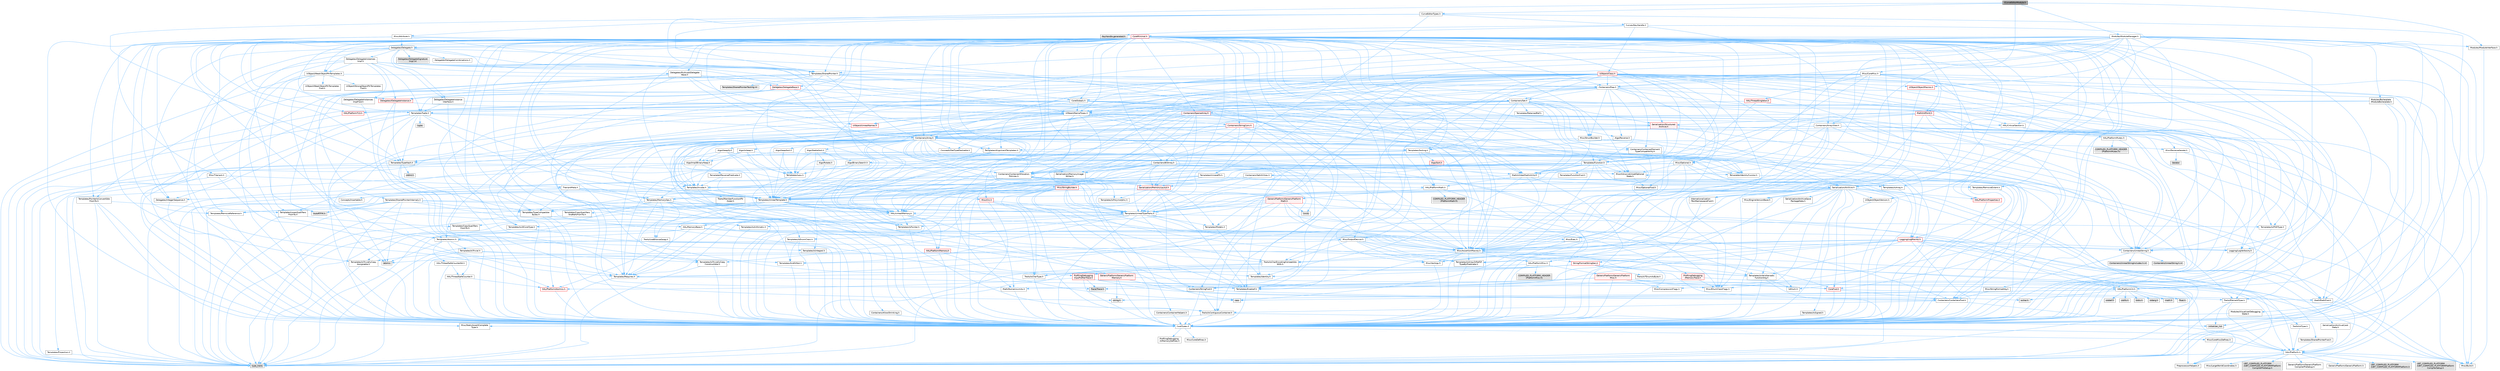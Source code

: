 digraph "ICurveEditorModule.h"
{
 // INTERACTIVE_SVG=YES
 // LATEX_PDF_SIZE
  bgcolor="transparent";
  edge [fontname=Helvetica,fontsize=10,labelfontname=Helvetica,labelfontsize=10];
  node [fontname=Helvetica,fontsize=10,shape=box,height=0.2,width=0.4];
  Node1 [id="Node000001",label="ICurveEditorModule.h",height=0.2,width=0.4,color="gray40", fillcolor="grey60", style="filled", fontcolor="black",tooltip=" "];
  Node1 -> Node2 [id="edge1_Node000001_Node000002",color="steelblue1",style="solid",tooltip=" "];
  Node2 [id="Node000002",label="Misc/Attribute.h",height=0.2,width=0.4,color="grey40", fillcolor="white", style="filled",URL="$d4/d08/Attribute_8h.html",tooltip=" "];
  Node2 -> Node3 [id="edge2_Node000002_Node000003",color="steelblue1",style="solid",tooltip=" "];
  Node3 [id="Node000003",label="CoreTypes.h",height=0.2,width=0.4,color="grey40", fillcolor="white", style="filled",URL="$dc/dec/CoreTypes_8h.html",tooltip=" "];
  Node3 -> Node4 [id="edge3_Node000003_Node000004",color="steelblue1",style="solid",tooltip=" "];
  Node4 [id="Node000004",label="HAL/Platform.h",height=0.2,width=0.4,color="grey40", fillcolor="white", style="filled",URL="$d9/dd0/Platform_8h.html",tooltip=" "];
  Node4 -> Node5 [id="edge4_Node000004_Node000005",color="steelblue1",style="solid",tooltip=" "];
  Node5 [id="Node000005",label="Misc/Build.h",height=0.2,width=0.4,color="grey40", fillcolor="white", style="filled",URL="$d3/dbb/Build_8h.html",tooltip=" "];
  Node4 -> Node6 [id="edge5_Node000004_Node000006",color="steelblue1",style="solid",tooltip=" "];
  Node6 [id="Node000006",label="Misc/LargeWorldCoordinates.h",height=0.2,width=0.4,color="grey40", fillcolor="white", style="filled",URL="$d2/dcb/LargeWorldCoordinates_8h.html",tooltip=" "];
  Node4 -> Node7 [id="edge6_Node000004_Node000007",color="steelblue1",style="solid",tooltip=" "];
  Node7 [id="Node000007",label="type_traits",height=0.2,width=0.4,color="grey60", fillcolor="#E0E0E0", style="filled",tooltip=" "];
  Node4 -> Node8 [id="edge7_Node000004_Node000008",color="steelblue1",style="solid",tooltip=" "];
  Node8 [id="Node000008",label="PreprocessorHelpers.h",height=0.2,width=0.4,color="grey40", fillcolor="white", style="filled",URL="$db/ddb/PreprocessorHelpers_8h.html",tooltip=" "];
  Node4 -> Node9 [id="edge8_Node000004_Node000009",color="steelblue1",style="solid",tooltip=" "];
  Node9 [id="Node000009",label="UBT_COMPILED_PLATFORM\l/UBT_COMPILED_PLATFORMPlatform\lCompilerPreSetup.h",height=0.2,width=0.4,color="grey60", fillcolor="#E0E0E0", style="filled",tooltip=" "];
  Node4 -> Node10 [id="edge9_Node000004_Node000010",color="steelblue1",style="solid",tooltip=" "];
  Node10 [id="Node000010",label="GenericPlatform/GenericPlatform\lCompilerPreSetup.h",height=0.2,width=0.4,color="grey40", fillcolor="white", style="filled",URL="$d9/dc8/GenericPlatformCompilerPreSetup_8h.html",tooltip=" "];
  Node4 -> Node11 [id="edge10_Node000004_Node000011",color="steelblue1",style="solid",tooltip=" "];
  Node11 [id="Node000011",label="GenericPlatform/GenericPlatform.h",height=0.2,width=0.4,color="grey40", fillcolor="white", style="filled",URL="$d6/d84/GenericPlatform_8h.html",tooltip=" "];
  Node4 -> Node12 [id="edge11_Node000004_Node000012",color="steelblue1",style="solid",tooltip=" "];
  Node12 [id="Node000012",label="UBT_COMPILED_PLATFORM\l/UBT_COMPILED_PLATFORMPlatform.h",height=0.2,width=0.4,color="grey60", fillcolor="#E0E0E0", style="filled",tooltip=" "];
  Node4 -> Node13 [id="edge12_Node000004_Node000013",color="steelblue1",style="solid",tooltip=" "];
  Node13 [id="Node000013",label="UBT_COMPILED_PLATFORM\l/UBT_COMPILED_PLATFORMPlatform\lCompilerSetup.h",height=0.2,width=0.4,color="grey60", fillcolor="#E0E0E0", style="filled",tooltip=" "];
  Node3 -> Node14 [id="edge13_Node000003_Node000014",color="steelblue1",style="solid",tooltip=" "];
  Node14 [id="Node000014",label="ProfilingDebugging\l/UMemoryDefines.h",height=0.2,width=0.4,color="grey40", fillcolor="white", style="filled",URL="$d2/da2/UMemoryDefines_8h.html",tooltip=" "];
  Node3 -> Node15 [id="edge14_Node000003_Node000015",color="steelblue1",style="solid",tooltip=" "];
  Node15 [id="Node000015",label="Misc/CoreMiscDefines.h",height=0.2,width=0.4,color="grey40", fillcolor="white", style="filled",URL="$da/d38/CoreMiscDefines_8h.html",tooltip=" "];
  Node15 -> Node4 [id="edge15_Node000015_Node000004",color="steelblue1",style="solid",tooltip=" "];
  Node15 -> Node8 [id="edge16_Node000015_Node000008",color="steelblue1",style="solid",tooltip=" "];
  Node3 -> Node16 [id="edge17_Node000003_Node000016",color="steelblue1",style="solid",tooltip=" "];
  Node16 [id="Node000016",label="Misc/CoreDefines.h",height=0.2,width=0.4,color="grey40", fillcolor="white", style="filled",URL="$d3/dd2/CoreDefines_8h.html",tooltip=" "];
  Node2 -> Node17 [id="edge18_Node000002_Node000017",color="steelblue1",style="solid",tooltip=" "];
  Node17 [id="Node000017",label="Misc/TVariant.h",height=0.2,width=0.4,color="grey40", fillcolor="white", style="filled",URL="$d2/d16/TVariant_8h.html",tooltip=" "];
  Node17 -> Node18 [id="edge19_Node000017_Node000018",color="steelblue1",style="solid",tooltip=" "];
  Node18 [id="Node000018",label="Templates/Requires.h",height=0.2,width=0.4,color="grey40", fillcolor="white", style="filled",URL="$dc/d96/Requires_8h.html",tooltip=" "];
  Node18 -> Node19 [id="edge20_Node000018_Node000019",color="steelblue1",style="solid",tooltip=" "];
  Node19 [id="Node000019",label="Templates/EnableIf.h",height=0.2,width=0.4,color="grey40", fillcolor="white", style="filled",URL="$d7/d60/EnableIf_8h.html",tooltip=" "];
  Node19 -> Node3 [id="edge21_Node000019_Node000003",color="steelblue1",style="solid",tooltip=" "];
  Node18 -> Node7 [id="edge22_Node000018_Node000007",color="steelblue1",style="solid",tooltip=" "];
  Node17 -> Node20 [id="edge23_Node000017_Node000020",color="steelblue1",style="solid",tooltip=" "];
  Node20 [id="Node000020",label="TVariantMeta.h",height=0.2,width=0.4,color="grey40", fillcolor="white", style="filled",URL="$d0/d34/TVariantMeta_8h.html",tooltip=" "];
  Node20 -> Node21 [id="edge24_Node000020_Node000021",color="steelblue1",style="solid",tooltip=" "];
  Node21 [id="Node000021",label="Templates/MemoryOps.h",height=0.2,width=0.4,color="grey40", fillcolor="white", style="filled",URL="$db/dea/MemoryOps_8h.html",tooltip=" "];
  Node21 -> Node3 [id="edge25_Node000021_Node000003",color="steelblue1",style="solid",tooltip=" "];
  Node21 -> Node22 [id="edge26_Node000021_Node000022",color="steelblue1",style="solid",tooltip=" "];
  Node22 [id="Node000022",label="HAL/UnrealMemory.h",height=0.2,width=0.4,color="grey40", fillcolor="white", style="filled",URL="$d9/d96/UnrealMemory_8h.html",tooltip=" "];
  Node22 -> Node3 [id="edge27_Node000022_Node000003",color="steelblue1",style="solid",tooltip=" "];
  Node22 -> Node23 [id="edge28_Node000022_Node000023",color="steelblue1",style="solid",tooltip=" "];
  Node23 [id="Node000023",label="GenericPlatform/GenericPlatform\lMemory.h",height=0.2,width=0.4,color="red", fillcolor="#FFF0F0", style="filled",URL="$dd/d22/GenericPlatformMemory_8h.html",tooltip=" "];
  Node23 -> Node24 [id="edge29_Node000023_Node000024",color="steelblue1",style="solid",tooltip=" "];
  Node24 [id="Node000024",label="CoreFwd.h",height=0.2,width=0.4,color="red", fillcolor="#FFF0F0", style="filled",URL="$d1/d1e/CoreFwd_8h.html",tooltip=" "];
  Node24 -> Node3 [id="edge30_Node000024_Node000003",color="steelblue1",style="solid",tooltip=" "];
  Node24 -> Node25 [id="edge31_Node000024_Node000025",color="steelblue1",style="solid",tooltip=" "];
  Node25 [id="Node000025",label="Containers/ContainersFwd.h",height=0.2,width=0.4,color="grey40", fillcolor="white", style="filled",URL="$d4/d0a/ContainersFwd_8h.html",tooltip=" "];
  Node25 -> Node4 [id="edge32_Node000025_Node000004",color="steelblue1",style="solid",tooltip=" "];
  Node25 -> Node3 [id="edge33_Node000025_Node000003",color="steelblue1",style="solid",tooltip=" "];
  Node25 -> Node26 [id="edge34_Node000025_Node000026",color="steelblue1",style="solid",tooltip=" "];
  Node26 [id="Node000026",label="Traits/IsContiguousContainer.h",height=0.2,width=0.4,color="grey40", fillcolor="white", style="filled",URL="$d5/d3c/IsContiguousContainer_8h.html",tooltip=" "];
  Node26 -> Node3 [id="edge35_Node000026_Node000003",color="steelblue1",style="solid",tooltip=" "];
  Node26 -> Node27 [id="edge36_Node000026_Node000027",color="steelblue1",style="solid",tooltip=" "];
  Node27 [id="Node000027",label="Misc/StaticAssertComplete\lType.h",height=0.2,width=0.4,color="grey40", fillcolor="white", style="filled",URL="$d5/d4e/StaticAssertCompleteType_8h.html",tooltip=" "];
  Node26 -> Node28 [id="edge37_Node000026_Node000028",color="steelblue1",style="solid",tooltip=" "];
  Node28 [id="Node000028",label="initializer_list",height=0.2,width=0.4,color="grey60", fillcolor="#E0E0E0", style="filled",tooltip=" "];
  Node24 -> Node29 [id="edge38_Node000024_Node000029",color="steelblue1",style="solid",tooltip=" "];
  Node29 [id="Node000029",label="Math/MathFwd.h",height=0.2,width=0.4,color="grey40", fillcolor="white", style="filled",URL="$d2/d10/MathFwd_8h.html",tooltip=" "];
  Node29 -> Node4 [id="edge39_Node000029_Node000004",color="steelblue1",style="solid",tooltip=" "];
  Node23 -> Node3 [id="edge40_Node000023_Node000003",color="steelblue1",style="solid",tooltip=" "];
  Node23 -> Node33 [id="edge41_Node000023_Node000033",color="steelblue1",style="solid",tooltip=" "];
  Node33 [id="Node000033",label="string.h",height=0.2,width=0.4,color="grey60", fillcolor="#E0E0E0", style="filled",tooltip=" "];
  Node23 -> Node34 [id="edge42_Node000023_Node000034",color="steelblue1",style="solid",tooltip=" "];
  Node34 [id="Node000034",label="wchar.h",height=0.2,width=0.4,color="grey60", fillcolor="#E0E0E0", style="filled",tooltip=" "];
  Node22 -> Node35 [id="edge43_Node000022_Node000035",color="steelblue1",style="solid",tooltip=" "];
  Node35 [id="Node000035",label="HAL/MemoryBase.h",height=0.2,width=0.4,color="grey40", fillcolor="white", style="filled",URL="$d6/d9f/MemoryBase_8h.html",tooltip=" "];
  Node35 -> Node3 [id="edge44_Node000035_Node000003",color="steelblue1",style="solid",tooltip=" "];
  Node35 -> Node36 [id="edge45_Node000035_Node000036",color="steelblue1",style="solid",tooltip=" "];
  Node36 [id="Node000036",label="HAL/PlatformAtomics.h",height=0.2,width=0.4,color="red", fillcolor="#FFF0F0", style="filled",URL="$d3/d36/PlatformAtomics_8h.html",tooltip=" "];
  Node36 -> Node3 [id="edge46_Node000036_Node000003",color="steelblue1",style="solid",tooltip=" "];
  Node35 -> Node39 [id="edge47_Node000035_Node000039",color="steelblue1",style="solid",tooltip=" "];
  Node39 [id="Node000039",label="HAL/PlatformCrt.h",height=0.2,width=0.4,color="grey40", fillcolor="white", style="filled",URL="$d8/d75/PlatformCrt_8h.html",tooltip=" "];
  Node39 -> Node40 [id="edge48_Node000039_Node000040",color="steelblue1",style="solid",tooltip=" "];
  Node40 [id="Node000040",label="new",height=0.2,width=0.4,color="grey60", fillcolor="#E0E0E0", style="filled",tooltip=" "];
  Node39 -> Node34 [id="edge49_Node000039_Node000034",color="steelblue1",style="solid",tooltip=" "];
  Node39 -> Node41 [id="edge50_Node000039_Node000041",color="steelblue1",style="solid",tooltip=" "];
  Node41 [id="Node000041",label="stddef.h",height=0.2,width=0.4,color="grey60", fillcolor="#E0E0E0", style="filled",tooltip=" "];
  Node39 -> Node42 [id="edge51_Node000039_Node000042",color="steelblue1",style="solid",tooltip=" "];
  Node42 [id="Node000042",label="stdlib.h",height=0.2,width=0.4,color="grey60", fillcolor="#E0E0E0", style="filled",tooltip=" "];
  Node39 -> Node43 [id="edge52_Node000039_Node000043",color="steelblue1",style="solid",tooltip=" "];
  Node43 [id="Node000043",label="stdio.h",height=0.2,width=0.4,color="grey60", fillcolor="#E0E0E0", style="filled",tooltip=" "];
  Node39 -> Node44 [id="edge53_Node000039_Node000044",color="steelblue1",style="solid",tooltip=" "];
  Node44 [id="Node000044",label="stdarg.h",height=0.2,width=0.4,color="grey60", fillcolor="#E0E0E0", style="filled",tooltip=" "];
  Node39 -> Node45 [id="edge54_Node000039_Node000045",color="steelblue1",style="solid",tooltip=" "];
  Node45 [id="Node000045",label="math.h",height=0.2,width=0.4,color="grey60", fillcolor="#E0E0E0", style="filled",tooltip=" "];
  Node39 -> Node46 [id="edge55_Node000039_Node000046",color="steelblue1",style="solid",tooltip=" "];
  Node46 [id="Node000046",label="float.h",height=0.2,width=0.4,color="grey60", fillcolor="#E0E0E0", style="filled",tooltip=" "];
  Node39 -> Node33 [id="edge56_Node000039_Node000033",color="steelblue1",style="solid",tooltip=" "];
  Node35 -> Node47 [id="edge57_Node000035_Node000047",color="steelblue1",style="solid",tooltip=" "];
  Node47 [id="Node000047",label="Misc/Exec.h",height=0.2,width=0.4,color="grey40", fillcolor="white", style="filled",URL="$de/ddb/Exec_8h.html",tooltip=" "];
  Node47 -> Node3 [id="edge58_Node000047_Node000003",color="steelblue1",style="solid",tooltip=" "];
  Node47 -> Node48 [id="edge59_Node000047_Node000048",color="steelblue1",style="solid",tooltip=" "];
  Node48 [id="Node000048",label="Misc/AssertionMacros.h",height=0.2,width=0.4,color="grey40", fillcolor="white", style="filled",URL="$d0/dfa/AssertionMacros_8h.html",tooltip=" "];
  Node48 -> Node3 [id="edge60_Node000048_Node000003",color="steelblue1",style="solid",tooltip=" "];
  Node48 -> Node4 [id="edge61_Node000048_Node000004",color="steelblue1",style="solid",tooltip=" "];
  Node48 -> Node49 [id="edge62_Node000048_Node000049",color="steelblue1",style="solid",tooltip=" "];
  Node49 [id="Node000049",label="HAL/PlatformMisc.h",height=0.2,width=0.4,color="grey40", fillcolor="white", style="filled",URL="$d0/df5/PlatformMisc_8h.html",tooltip=" "];
  Node49 -> Node3 [id="edge63_Node000049_Node000003",color="steelblue1",style="solid",tooltip=" "];
  Node49 -> Node50 [id="edge64_Node000049_Node000050",color="steelblue1",style="solid",tooltip=" "];
  Node50 [id="Node000050",label="GenericPlatform/GenericPlatform\lMisc.h",height=0.2,width=0.4,color="red", fillcolor="#FFF0F0", style="filled",URL="$db/d9a/GenericPlatformMisc_8h.html",tooltip=" "];
  Node50 -> Node51 [id="edge65_Node000050_Node000051",color="steelblue1",style="solid",tooltip=" "];
  Node51 [id="Node000051",label="Containers/StringFwd.h",height=0.2,width=0.4,color="grey40", fillcolor="white", style="filled",URL="$df/d37/StringFwd_8h.html",tooltip=" "];
  Node51 -> Node3 [id="edge66_Node000051_Node000003",color="steelblue1",style="solid",tooltip=" "];
  Node51 -> Node52 [id="edge67_Node000051_Node000052",color="steelblue1",style="solid",tooltip=" "];
  Node52 [id="Node000052",label="Traits/ElementType.h",height=0.2,width=0.4,color="grey40", fillcolor="white", style="filled",URL="$d5/d4f/ElementType_8h.html",tooltip=" "];
  Node52 -> Node4 [id="edge68_Node000052_Node000004",color="steelblue1",style="solid",tooltip=" "];
  Node52 -> Node28 [id="edge69_Node000052_Node000028",color="steelblue1",style="solid",tooltip=" "];
  Node52 -> Node7 [id="edge70_Node000052_Node000007",color="steelblue1",style="solid",tooltip=" "];
  Node51 -> Node26 [id="edge71_Node000051_Node000026",color="steelblue1",style="solid",tooltip=" "];
  Node50 -> Node24 [id="edge72_Node000050_Node000024",color="steelblue1",style="solid",tooltip=" "];
  Node50 -> Node3 [id="edge73_Node000050_Node000003",color="steelblue1",style="solid",tooltip=" "];
  Node50 -> Node39 [id="edge74_Node000050_Node000039",color="steelblue1",style="solid",tooltip=" "];
  Node50 -> Node54 [id="edge75_Node000050_Node000054",color="steelblue1",style="solid",tooltip=" "];
  Node54 [id="Node000054",label="Math/NumericLimits.h",height=0.2,width=0.4,color="grey40", fillcolor="white", style="filled",URL="$df/d1b/NumericLimits_8h.html",tooltip=" "];
  Node54 -> Node3 [id="edge76_Node000054_Node000003",color="steelblue1",style="solid",tooltip=" "];
  Node50 -> Node55 [id="edge77_Node000050_Node000055",color="steelblue1",style="solid",tooltip=" "];
  Node55 [id="Node000055",label="Misc/CompressionFlags.h",height=0.2,width=0.4,color="grey40", fillcolor="white", style="filled",URL="$d9/d76/CompressionFlags_8h.html",tooltip=" "];
  Node50 -> Node56 [id="edge78_Node000050_Node000056",color="steelblue1",style="solid",tooltip=" "];
  Node56 [id="Node000056",label="Misc/EnumClassFlags.h",height=0.2,width=0.4,color="grey40", fillcolor="white", style="filled",URL="$d8/de7/EnumClassFlags_8h.html",tooltip=" "];
  Node49 -> Node59 [id="edge79_Node000049_Node000059",color="steelblue1",style="solid",tooltip=" "];
  Node59 [id="Node000059",label="COMPILED_PLATFORM_HEADER\l(PlatformMisc.h)",height=0.2,width=0.4,color="grey60", fillcolor="#E0E0E0", style="filled",tooltip=" "];
  Node49 -> Node60 [id="edge80_Node000049_Node000060",color="steelblue1",style="solid",tooltip=" "];
  Node60 [id="Node000060",label="ProfilingDebugging\l/CpuProfilerTrace.h",height=0.2,width=0.4,color="red", fillcolor="#FFF0F0", style="filled",URL="$da/dcb/CpuProfilerTrace_8h.html",tooltip=" "];
  Node60 -> Node3 [id="edge81_Node000060_Node000003",color="steelblue1",style="solid",tooltip=" "];
  Node60 -> Node25 [id="edge82_Node000060_Node000025",color="steelblue1",style="solid",tooltip=" "];
  Node60 -> Node36 [id="edge83_Node000060_Node000036",color="steelblue1",style="solid",tooltip=" "];
  Node60 -> Node8 [id="edge84_Node000060_Node000008",color="steelblue1",style="solid",tooltip=" "];
  Node60 -> Node5 [id="edge85_Node000060_Node000005",color="steelblue1",style="solid",tooltip=" "];
  Node60 -> Node64 [id="edge86_Node000060_Node000064",color="steelblue1",style="solid",tooltip=" "];
  Node64 [id="Node000064",label="Trace/Trace.h",height=0.2,width=0.4,color="grey60", fillcolor="#E0E0E0", style="filled",tooltip=" "];
  Node48 -> Node8 [id="edge87_Node000048_Node000008",color="steelblue1",style="solid",tooltip=" "];
  Node48 -> Node19 [id="edge88_Node000048_Node000019",color="steelblue1",style="solid",tooltip=" "];
  Node48 -> Node65 [id="edge89_Node000048_Node000065",color="steelblue1",style="solid",tooltip=" "];
  Node65 [id="Node000065",label="Templates/IsArrayOrRefOf\lTypeByPredicate.h",height=0.2,width=0.4,color="grey40", fillcolor="white", style="filled",URL="$d6/da1/IsArrayOrRefOfTypeByPredicate_8h.html",tooltip=" "];
  Node65 -> Node3 [id="edge90_Node000065_Node000003",color="steelblue1",style="solid",tooltip=" "];
  Node48 -> Node66 [id="edge91_Node000048_Node000066",color="steelblue1",style="solid",tooltip=" "];
  Node66 [id="Node000066",label="Templates/IsValidVariadic\lFunctionArg.h",height=0.2,width=0.4,color="grey40", fillcolor="white", style="filled",URL="$d0/dc8/IsValidVariadicFunctionArg_8h.html",tooltip=" "];
  Node66 -> Node3 [id="edge92_Node000066_Node000003",color="steelblue1",style="solid",tooltip=" "];
  Node66 -> Node67 [id="edge93_Node000066_Node000067",color="steelblue1",style="solid",tooltip=" "];
  Node67 [id="Node000067",label="IsEnum.h",height=0.2,width=0.4,color="grey40", fillcolor="white", style="filled",URL="$d4/de5/IsEnum_8h.html",tooltip=" "];
  Node66 -> Node7 [id="edge94_Node000066_Node000007",color="steelblue1",style="solid",tooltip=" "];
  Node48 -> Node68 [id="edge95_Node000048_Node000068",color="steelblue1",style="solid",tooltip=" "];
  Node68 [id="Node000068",label="Traits/IsCharEncodingCompatible\lWith.h",height=0.2,width=0.4,color="grey40", fillcolor="white", style="filled",URL="$df/dd1/IsCharEncodingCompatibleWith_8h.html",tooltip=" "];
  Node68 -> Node7 [id="edge96_Node000068_Node000007",color="steelblue1",style="solid",tooltip=" "];
  Node68 -> Node69 [id="edge97_Node000068_Node000069",color="steelblue1",style="solid",tooltip=" "];
  Node69 [id="Node000069",label="Traits/IsCharType.h",height=0.2,width=0.4,color="grey40", fillcolor="white", style="filled",URL="$db/d51/IsCharType_8h.html",tooltip=" "];
  Node69 -> Node3 [id="edge98_Node000069_Node000003",color="steelblue1",style="solid",tooltip=" "];
  Node48 -> Node70 [id="edge99_Node000048_Node000070",color="steelblue1",style="solid",tooltip=" "];
  Node70 [id="Node000070",label="Misc/VarArgs.h",height=0.2,width=0.4,color="grey40", fillcolor="white", style="filled",URL="$d5/d6f/VarArgs_8h.html",tooltip=" "];
  Node70 -> Node3 [id="edge100_Node000070_Node000003",color="steelblue1",style="solid",tooltip=" "];
  Node48 -> Node71 [id="edge101_Node000048_Node000071",color="steelblue1",style="solid",tooltip=" "];
  Node71 [id="Node000071",label="String/FormatStringSan.h",height=0.2,width=0.4,color="red", fillcolor="#FFF0F0", style="filled",URL="$d3/d8b/FormatStringSan_8h.html",tooltip=" "];
  Node71 -> Node7 [id="edge102_Node000071_Node000007",color="steelblue1",style="solid",tooltip=" "];
  Node71 -> Node3 [id="edge103_Node000071_Node000003",color="steelblue1",style="solid",tooltip=" "];
  Node71 -> Node18 [id="edge104_Node000071_Node000018",color="steelblue1",style="solid",tooltip=" "];
  Node71 -> Node72 [id="edge105_Node000071_Node000072",color="steelblue1",style="solid",tooltip=" "];
  Node72 [id="Node000072",label="Templates/Identity.h",height=0.2,width=0.4,color="grey40", fillcolor="white", style="filled",URL="$d0/dd5/Identity_8h.html",tooltip=" "];
  Node71 -> Node66 [id="edge106_Node000071_Node000066",color="steelblue1",style="solid",tooltip=" "];
  Node71 -> Node69 [id="edge107_Node000071_Node000069",color="steelblue1",style="solid",tooltip=" "];
  Node71 -> Node73 [id="edge108_Node000071_Node000073",color="steelblue1",style="solid",tooltip=" "];
  Node73 [id="Node000073",label="Traits/IsTEnumAsByte.h",height=0.2,width=0.4,color="grey40", fillcolor="white", style="filled",URL="$d1/de6/IsTEnumAsByte_8h.html",tooltip=" "];
  Node71 -> Node25 [id="edge109_Node000071_Node000025",color="steelblue1",style="solid",tooltip=" "];
  Node48 -> Node76 [id="edge110_Node000048_Node000076",color="steelblue1",style="solid",tooltip=" "];
  Node76 [id="Node000076",label="atomic",height=0.2,width=0.4,color="grey60", fillcolor="#E0E0E0", style="filled",tooltip=" "];
  Node35 -> Node77 [id="edge111_Node000035_Node000077",color="steelblue1",style="solid",tooltip=" "];
  Node77 [id="Node000077",label="Misc/OutputDevice.h",height=0.2,width=0.4,color="grey40", fillcolor="white", style="filled",URL="$d7/d32/OutputDevice_8h.html",tooltip=" "];
  Node77 -> Node24 [id="edge112_Node000077_Node000024",color="steelblue1",style="solid",tooltip=" "];
  Node77 -> Node3 [id="edge113_Node000077_Node000003",color="steelblue1",style="solid",tooltip=" "];
  Node77 -> Node78 [id="edge114_Node000077_Node000078",color="steelblue1",style="solid",tooltip=" "];
  Node78 [id="Node000078",label="Logging/LogVerbosity.h",height=0.2,width=0.4,color="grey40", fillcolor="white", style="filled",URL="$d2/d8f/LogVerbosity_8h.html",tooltip=" "];
  Node78 -> Node3 [id="edge115_Node000078_Node000003",color="steelblue1",style="solid",tooltip=" "];
  Node77 -> Node70 [id="edge116_Node000077_Node000070",color="steelblue1",style="solid",tooltip=" "];
  Node77 -> Node65 [id="edge117_Node000077_Node000065",color="steelblue1",style="solid",tooltip=" "];
  Node77 -> Node66 [id="edge118_Node000077_Node000066",color="steelblue1",style="solid",tooltip=" "];
  Node77 -> Node68 [id="edge119_Node000077_Node000068",color="steelblue1",style="solid",tooltip=" "];
  Node35 -> Node79 [id="edge120_Node000035_Node000079",color="steelblue1",style="solid",tooltip=" "];
  Node79 [id="Node000079",label="Templates/Atomic.h",height=0.2,width=0.4,color="grey40", fillcolor="white", style="filled",URL="$d3/d91/Atomic_8h.html",tooltip=" "];
  Node79 -> Node80 [id="edge121_Node000079_Node000080",color="steelblue1",style="solid",tooltip=" "];
  Node80 [id="Node000080",label="HAL/ThreadSafeCounter.h",height=0.2,width=0.4,color="grey40", fillcolor="white", style="filled",URL="$dc/dc9/ThreadSafeCounter_8h.html",tooltip=" "];
  Node80 -> Node3 [id="edge122_Node000080_Node000003",color="steelblue1",style="solid",tooltip=" "];
  Node80 -> Node36 [id="edge123_Node000080_Node000036",color="steelblue1",style="solid",tooltip=" "];
  Node79 -> Node81 [id="edge124_Node000079_Node000081",color="steelblue1",style="solid",tooltip=" "];
  Node81 [id="Node000081",label="HAL/ThreadSafeCounter64.h",height=0.2,width=0.4,color="grey40", fillcolor="white", style="filled",URL="$d0/d12/ThreadSafeCounter64_8h.html",tooltip=" "];
  Node81 -> Node3 [id="edge125_Node000081_Node000003",color="steelblue1",style="solid",tooltip=" "];
  Node81 -> Node80 [id="edge126_Node000081_Node000080",color="steelblue1",style="solid",tooltip=" "];
  Node79 -> Node82 [id="edge127_Node000079_Node000082",color="steelblue1",style="solid",tooltip=" "];
  Node82 [id="Node000082",label="Templates/IsIntegral.h",height=0.2,width=0.4,color="grey40", fillcolor="white", style="filled",URL="$da/d64/IsIntegral_8h.html",tooltip=" "];
  Node82 -> Node3 [id="edge128_Node000082_Node000003",color="steelblue1",style="solid",tooltip=" "];
  Node79 -> Node83 [id="edge129_Node000079_Node000083",color="steelblue1",style="solid",tooltip=" "];
  Node83 [id="Node000083",label="Templates/IsTrivial.h",height=0.2,width=0.4,color="grey40", fillcolor="white", style="filled",URL="$da/d4c/IsTrivial_8h.html",tooltip=" "];
  Node83 -> Node84 [id="edge130_Node000083_Node000084",color="steelblue1",style="solid",tooltip=" "];
  Node84 [id="Node000084",label="Templates/AndOrNot.h",height=0.2,width=0.4,color="grey40", fillcolor="white", style="filled",URL="$db/d0a/AndOrNot_8h.html",tooltip=" "];
  Node84 -> Node3 [id="edge131_Node000084_Node000003",color="steelblue1",style="solid",tooltip=" "];
  Node83 -> Node85 [id="edge132_Node000083_Node000085",color="steelblue1",style="solid",tooltip=" "];
  Node85 [id="Node000085",label="Templates/IsTriviallyCopy\lConstructible.h",height=0.2,width=0.4,color="grey40", fillcolor="white", style="filled",URL="$d3/d78/IsTriviallyCopyConstructible_8h.html",tooltip=" "];
  Node85 -> Node3 [id="edge133_Node000085_Node000003",color="steelblue1",style="solid",tooltip=" "];
  Node85 -> Node7 [id="edge134_Node000085_Node000007",color="steelblue1",style="solid",tooltip=" "];
  Node83 -> Node86 [id="edge135_Node000083_Node000086",color="steelblue1",style="solid",tooltip=" "];
  Node86 [id="Node000086",label="Templates/IsTriviallyCopy\lAssignable.h",height=0.2,width=0.4,color="grey40", fillcolor="white", style="filled",URL="$d2/df2/IsTriviallyCopyAssignable_8h.html",tooltip=" "];
  Node86 -> Node3 [id="edge136_Node000086_Node000003",color="steelblue1",style="solid",tooltip=" "];
  Node86 -> Node7 [id="edge137_Node000086_Node000007",color="steelblue1",style="solid",tooltip=" "];
  Node83 -> Node7 [id="edge138_Node000083_Node000007",color="steelblue1",style="solid",tooltip=" "];
  Node79 -> Node87 [id="edge139_Node000079_Node000087",color="steelblue1",style="solid",tooltip=" "];
  Node87 [id="Node000087",label="Traits/IntType.h",height=0.2,width=0.4,color="grey40", fillcolor="white", style="filled",URL="$d7/deb/IntType_8h.html",tooltip=" "];
  Node87 -> Node4 [id="edge140_Node000087_Node000004",color="steelblue1",style="solid",tooltip=" "];
  Node79 -> Node76 [id="edge141_Node000079_Node000076",color="steelblue1",style="solid",tooltip=" "];
  Node22 -> Node88 [id="edge142_Node000022_Node000088",color="steelblue1",style="solid",tooltip=" "];
  Node88 [id="Node000088",label="HAL/PlatformMemory.h",height=0.2,width=0.4,color="red", fillcolor="#FFF0F0", style="filled",URL="$de/d68/PlatformMemory_8h.html",tooltip=" "];
  Node88 -> Node3 [id="edge143_Node000088_Node000003",color="steelblue1",style="solid",tooltip=" "];
  Node88 -> Node23 [id="edge144_Node000088_Node000023",color="steelblue1",style="solid",tooltip=" "];
  Node22 -> Node90 [id="edge145_Node000022_Node000090",color="steelblue1",style="solid",tooltip=" "];
  Node90 [id="Node000090",label="ProfilingDebugging\l/MemoryTrace.h",height=0.2,width=0.4,color="red", fillcolor="#FFF0F0", style="filled",URL="$da/dd7/MemoryTrace_8h.html",tooltip=" "];
  Node90 -> Node4 [id="edge146_Node000090_Node000004",color="steelblue1",style="solid",tooltip=" "];
  Node90 -> Node56 [id="edge147_Node000090_Node000056",color="steelblue1",style="solid",tooltip=" "];
  Node90 -> Node64 [id="edge148_Node000090_Node000064",color="steelblue1",style="solid",tooltip=" "];
  Node22 -> Node91 [id="edge149_Node000022_Node000091",color="steelblue1",style="solid",tooltip=" "];
  Node91 [id="Node000091",label="Templates/IsPointer.h",height=0.2,width=0.4,color="grey40", fillcolor="white", style="filled",URL="$d7/d05/IsPointer_8h.html",tooltip=" "];
  Node91 -> Node3 [id="edge150_Node000091_Node000003",color="steelblue1",style="solid",tooltip=" "];
  Node21 -> Node86 [id="edge151_Node000021_Node000086",color="steelblue1",style="solid",tooltip=" "];
  Node21 -> Node85 [id="edge152_Node000021_Node000085",color="steelblue1",style="solid",tooltip=" "];
  Node21 -> Node18 [id="edge153_Node000021_Node000018",color="steelblue1",style="solid",tooltip=" "];
  Node21 -> Node92 [id="edge154_Node000021_Node000092",color="steelblue1",style="solid",tooltip=" "];
  Node92 [id="Node000092",label="Templates/UnrealTypeTraits.h",height=0.2,width=0.4,color="grey40", fillcolor="white", style="filled",URL="$d2/d2d/UnrealTypeTraits_8h.html",tooltip=" "];
  Node92 -> Node3 [id="edge155_Node000092_Node000003",color="steelblue1",style="solid",tooltip=" "];
  Node92 -> Node91 [id="edge156_Node000092_Node000091",color="steelblue1",style="solid",tooltip=" "];
  Node92 -> Node48 [id="edge157_Node000092_Node000048",color="steelblue1",style="solid",tooltip=" "];
  Node92 -> Node84 [id="edge158_Node000092_Node000084",color="steelblue1",style="solid",tooltip=" "];
  Node92 -> Node19 [id="edge159_Node000092_Node000019",color="steelblue1",style="solid",tooltip=" "];
  Node92 -> Node93 [id="edge160_Node000092_Node000093",color="steelblue1",style="solid",tooltip=" "];
  Node93 [id="Node000093",label="Templates/IsArithmetic.h",height=0.2,width=0.4,color="grey40", fillcolor="white", style="filled",URL="$d2/d5d/IsArithmetic_8h.html",tooltip=" "];
  Node93 -> Node3 [id="edge161_Node000093_Node000003",color="steelblue1",style="solid",tooltip=" "];
  Node92 -> Node67 [id="edge162_Node000092_Node000067",color="steelblue1",style="solid",tooltip=" "];
  Node92 -> Node94 [id="edge163_Node000092_Node000094",color="steelblue1",style="solid",tooltip=" "];
  Node94 [id="Node000094",label="Templates/Models.h",height=0.2,width=0.4,color="grey40", fillcolor="white", style="filled",URL="$d3/d0c/Models_8h.html",tooltip=" "];
  Node94 -> Node72 [id="edge164_Node000094_Node000072",color="steelblue1",style="solid",tooltip=" "];
  Node92 -> Node95 [id="edge165_Node000092_Node000095",color="steelblue1",style="solid",tooltip=" "];
  Node95 [id="Node000095",label="Templates/IsPODType.h",height=0.2,width=0.4,color="grey40", fillcolor="white", style="filled",URL="$d7/db1/IsPODType_8h.html",tooltip=" "];
  Node95 -> Node3 [id="edge166_Node000095_Node000003",color="steelblue1",style="solid",tooltip=" "];
  Node92 -> Node96 [id="edge167_Node000092_Node000096",color="steelblue1",style="solid",tooltip=" "];
  Node96 [id="Node000096",label="Templates/IsUECoreType.h",height=0.2,width=0.4,color="grey40", fillcolor="white", style="filled",URL="$d1/db8/IsUECoreType_8h.html",tooltip=" "];
  Node96 -> Node3 [id="edge168_Node000096_Node000003",color="steelblue1",style="solid",tooltip=" "];
  Node96 -> Node7 [id="edge169_Node000096_Node000007",color="steelblue1",style="solid",tooltip=" "];
  Node92 -> Node85 [id="edge170_Node000092_Node000085",color="steelblue1",style="solid",tooltip=" "];
  Node21 -> Node97 [id="edge171_Node000021_Node000097",color="steelblue1",style="solid",tooltip=" "];
  Node97 [id="Node000097",label="Traits/UseBitwiseSwap.h",height=0.2,width=0.4,color="grey40", fillcolor="white", style="filled",URL="$db/df3/UseBitwiseSwap_8h.html",tooltip=" "];
  Node97 -> Node3 [id="edge172_Node000097_Node000003",color="steelblue1",style="solid",tooltip=" "];
  Node97 -> Node7 [id="edge173_Node000097_Node000007",color="steelblue1",style="solid",tooltip=" "];
  Node21 -> Node40 [id="edge174_Node000021_Node000040",color="steelblue1",style="solid",tooltip=" "];
  Node21 -> Node7 [id="edge175_Node000021_Node000007",color="steelblue1",style="solid",tooltip=" "];
  Node20 -> Node98 [id="edge176_Node000020_Node000098",color="steelblue1",style="solid",tooltip=" "];
  Node98 [id="Node000098",label="Templates/TypeCompatible\lBytes.h",height=0.2,width=0.4,color="grey40", fillcolor="white", style="filled",URL="$df/d0a/TypeCompatibleBytes_8h.html",tooltip=" "];
  Node98 -> Node3 [id="edge177_Node000098_Node000003",color="steelblue1",style="solid",tooltip=" "];
  Node98 -> Node33 [id="edge178_Node000098_Node000033",color="steelblue1",style="solid",tooltip=" "];
  Node98 -> Node40 [id="edge179_Node000098_Node000040",color="steelblue1",style="solid",tooltip=" "];
  Node98 -> Node7 [id="edge180_Node000098_Node000007",color="steelblue1",style="solid",tooltip=" "];
  Node20 -> Node99 [id="edge181_Node000020_Node000099",color="steelblue1",style="solid",tooltip=" "];
  Node99 [id="Node000099",label="Templates/UnrealTemplate.h",height=0.2,width=0.4,color="grey40", fillcolor="white", style="filled",URL="$d4/d24/UnrealTemplate_8h.html",tooltip=" "];
  Node99 -> Node3 [id="edge182_Node000099_Node000003",color="steelblue1",style="solid",tooltip=" "];
  Node99 -> Node91 [id="edge183_Node000099_Node000091",color="steelblue1",style="solid",tooltip=" "];
  Node99 -> Node22 [id="edge184_Node000099_Node000022",color="steelblue1",style="solid",tooltip=" "];
  Node99 -> Node100 [id="edge185_Node000099_Node000100",color="steelblue1",style="solid",tooltip=" "];
  Node100 [id="Node000100",label="Templates/CopyQualifiers\lAndRefsFromTo.h",height=0.2,width=0.4,color="grey40", fillcolor="white", style="filled",URL="$d3/db3/CopyQualifiersAndRefsFromTo_8h.html",tooltip=" "];
  Node100 -> Node101 [id="edge186_Node000100_Node000101",color="steelblue1",style="solid",tooltip=" "];
  Node101 [id="Node000101",label="Templates/CopyQualifiers\lFromTo.h",height=0.2,width=0.4,color="grey40", fillcolor="white", style="filled",URL="$d5/db4/CopyQualifiersFromTo_8h.html",tooltip=" "];
  Node99 -> Node92 [id="edge187_Node000099_Node000092",color="steelblue1",style="solid",tooltip=" "];
  Node99 -> Node102 [id="edge188_Node000099_Node000102",color="steelblue1",style="solid",tooltip=" "];
  Node102 [id="Node000102",label="Templates/RemoveReference.h",height=0.2,width=0.4,color="grey40", fillcolor="white", style="filled",URL="$da/dbe/RemoveReference_8h.html",tooltip=" "];
  Node102 -> Node3 [id="edge189_Node000102_Node000003",color="steelblue1",style="solid",tooltip=" "];
  Node99 -> Node18 [id="edge190_Node000099_Node000018",color="steelblue1",style="solid",tooltip=" "];
  Node99 -> Node98 [id="edge191_Node000099_Node000098",color="steelblue1",style="solid",tooltip=" "];
  Node99 -> Node72 [id="edge192_Node000099_Node000072",color="steelblue1",style="solid",tooltip=" "];
  Node99 -> Node26 [id="edge193_Node000099_Node000026",color="steelblue1",style="solid",tooltip=" "];
  Node99 -> Node97 [id="edge194_Node000099_Node000097",color="steelblue1",style="solid",tooltip=" "];
  Node99 -> Node7 [id="edge195_Node000099_Node000007",color="steelblue1",style="solid",tooltip=" "];
  Node20 -> Node92 [id="edge196_Node000020_Node000092",color="steelblue1",style="solid",tooltip=" "];
  Node20 -> Node103 [id="edge197_Node000020_Node000103",color="steelblue1",style="solid",tooltip=" "];
  Node103 [id="Node000103",label="Delegates/IntegerSequence.h",height=0.2,width=0.4,color="grey40", fillcolor="white", style="filled",URL="$d2/dcc/IntegerSequence_8h.html",tooltip=" "];
  Node103 -> Node3 [id="edge198_Node000103_Node000003",color="steelblue1",style="solid",tooltip=" "];
  Node20 -> Node104 [id="edge199_Node000020_Node000104",color="steelblue1",style="solid",tooltip=" "];
  Node104 [id="Node000104",label="Concepts/Insertable.h",height=0.2,width=0.4,color="grey40", fillcolor="white", style="filled",URL="$d8/d3b/Insertable_8h.html",tooltip=" "];
  Node20 -> Node48 [id="edge200_Node000020_Node000048",color="steelblue1",style="solid",tooltip=" "];
  Node17 -> Node7 [id="edge201_Node000017_Node000007",color="steelblue1",style="solid",tooltip=" "];
  Node2 -> Node105 [id="edge202_Node000002_Node000105",color="steelblue1",style="solid",tooltip=" "];
  Node105 [id="Node000105",label="Templates/Function.h",height=0.2,width=0.4,color="grey40", fillcolor="white", style="filled",URL="$df/df5/Function_8h.html",tooltip=" "];
  Node105 -> Node3 [id="edge203_Node000105_Node000003",color="steelblue1",style="solid",tooltip=" "];
  Node105 -> Node48 [id="edge204_Node000105_Node000048",color="steelblue1",style="solid",tooltip=" "];
  Node105 -> Node106 [id="edge205_Node000105_Node000106",color="steelblue1",style="solid",tooltip=" "];
  Node106 [id="Node000106",label="Misc/IntrusiveUnsetOptional\lState.h",height=0.2,width=0.4,color="grey40", fillcolor="white", style="filled",URL="$d2/d0a/IntrusiveUnsetOptionalState_8h.html",tooltip=" "];
  Node106 -> Node107 [id="edge206_Node000106_Node000107",color="steelblue1",style="solid",tooltip=" "];
  Node107 [id="Node000107",label="Misc/OptionalFwd.h",height=0.2,width=0.4,color="grey40", fillcolor="white", style="filled",URL="$dc/d50/OptionalFwd_8h.html",tooltip=" "];
  Node105 -> Node22 [id="edge207_Node000105_Node000022",color="steelblue1",style="solid",tooltip=" "];
  Node105 -> Node108 [id="edge208_Node000105_Node000108",color="steelblue1",style="solid",tooltip=" "];
  Node108 [id="Node000108",label="Templates/FunctionFwd.h",height=0.2,width=0.4,color="grey40", fillcolor="white", style="filled",URL="$d6/d54/FunctionFwd_8h.html",tooltip=" "];
  Node105 -> Node92 [id="edge209_Node000105_Node000092",color="steelblue1",style="solid",tooltip=" "];
  Node105 -> Node109 [id="edge210_Node000105_Node000109",color="steelblue1",style="solid",tooltip=" "];
  Node109 [id="Node000109",label="Templates/Invoke.h",height=0.2,width=0.4,color="grey40", fillcolor="white", style="filled",URL="$d7/deb/Invoke_8h.html",tooltip=" "];
  Node109 -> Node3 [id="edge211_Node000109_Node000003",color="steelblue1",style="solid",tooltip=" "];
  Node109 -> Node110 [id="edge212_Node000109_Node000110",color="steelblue1",style="solid",tooltip=" "];
  Node110 [id="Node000110",label="Traits/MemberFunctionPtr\lOuter.h",height=0.2,width=0.4,color="grey40", fillcolor="white", style="filled",URL="$db/da7/MemberFunctionPtrOuter_8h.html",tooltip=" "];
  Node109 -> Node99 [id="edge213_Node000109_Node000099",color="steelblue1",style="solid",tooltip=" "];
  Node109 -> Node7 [id="edge214_Node000109_Node000007",color="steelblue1",style="solid",tooltip=" "];
  Node105 -> Node99 [id="edge215_Node000105_Node000099",color="steelblue1",style="solid",tooltip=" "];
  Node105 -> Node18 [id="edge216_Node000105_Node000018",color="steelblue1",style="solid",tooltip=" "];
  Node105 -> Node111 [id="edge217_Node000105_Node000111",color="steelblue1",style="solid",tooltip=" "];
  Node111 [id="Node000111",label="Math/UnrealMathUtility.h",height=0.2,width=0.4,color="grey40", fillcolor="white", style="filled",URL="$db/db8/UnrealMathUtility_8h.html",tooltip=" "];
  Node111 -> Node3 [id="edge218_Node000111_Node000003",color="steelblue1",style="solid",tooltip=" "];
  Node111 -> Node48 [id="edge219_Node000111_Node000048",color="steelblue1",style="solid",tooltip=" "];
  Node111 -> Node112 [id="edge220_Node000111_Node000112",color="steelblue1",style="solid",tooltip=" "];
  Node112 [id="Node000112",label="HAL/PlatformMath.h",height=0.2,width=0.4,color="grey40", fillcolor="white", style="filled",URL="$dc/d53/PlatformMath_8h.html",tooltip=" "];
  Node112 -> Node3 [id="edge221_Node000112_Node000003",color="steelblue1",style="solid",tooltip=" "];
  Node112 -> Node113 [id="edge222_Node000112_Node000113",color="steelblue1",style="solid",tooltip=" "];
  Node113 [id="Node000113",label="GenericPlatform/GenericPlatform\lMath.h",height=0.2,width=0.4,color="red", fillcolor="#FFF0F0", style="filled",URL="$d5/d79/GenericPlatformMath_8h.html",tooltip=" "];
  Node113 -> Node3 [id="edge223_Node000113_Node000003",color="steelblue1",style="solid",tooltip=" "];
  Node113 -> Node25 [id="edge224_Node000113_Node000025",color="steelblue1",style="solid",tooltip=" "];
  Node113 -> Node39 [id="edge225_Node000113_Node000039",color="steelblue1",style="solid",tooltip=" "];
  Node113 -> Node84 [id="edge226_Node000113_Node000084",color="steelblue1",style="solid",tooltip=" "];
  Node113 -> Node92 [id="edge227_Node000113_Node000092",color="steelblue1",style="solid",tooltip=" "];
  Node113 -> Node18 [id="edge228_Node000113_Node000018",color="steelblue1",style="solid",tooltip=" "];
  Node113 -> Node98 [id="edge229_Node000113_Node000098",color="steelblue1",style="solid",tooltip=" "];
  Node113 -> Node118 [id="edge230_Node000113_Node000118",color="steelblue1",style="solid",tooltip=" "];
  Node118 [id="Node000118",label="limits",height=0.2,width=0.4,color="grey60", fillcolor="#E0E0E0", style="filled",tooltip=" "];
  Node113 -> Node7 [id="edge231_Node000113_Node000007",color="steelblue1",style="solid",tooltip=" "];
  Node112 -> Node119 [id="edge232_Node000112_Node000119",color="steelblue1",style="solid",tooltip=" "];
  Node119 [id="Node000119",label="COMPILED_PLATFORM_HEADER\l(PlatformMath.h)",height=0.2,width=0.4,color="grey60", fillcolor="#E0E0E0", style="filled",tooltip=" "];
  Node111 -> Node29 [id="edge233_Node000111_Node000029",color="steelblue1",style="solid",tooltip=" "];
  Node111 -> Node72 [id="edge234_Node000111_Node000072",color="steelblue1",style="solid",tooltip=" "];
  Node111 -> Node18 [id="edge235_Node000111_Node000018",color="steelblue1",style="solid",tooltip=" "];
  Node105 -> Node40 [id="edge236_Node000105_Node000040",color="steelblue1",style="solid",tooltip=" "];
  Node105 -> Node7 [id="edge237_Node000105_Node000007",color="steelblue1",style="solid",tooltip=" "];
  Node2 -> Node72 [id="edge238_Node000002_Node000072",color="steelblue1",style="solid",tooltip=" "];
  Node2 -> Node120 [id="edge239_Node000002_Node000120",color="steelblue1",style="solid",tooltip=" "];
  Node120 [id="Node000120",label="Templates/SharedPointer.h",height=0.2,width=0.4,color="grey40", fillcolor="white", style="filled",URL="$d2/d17/SharedPointer_8h.html",tooltip=" "];
  Node120 -> Node3 [id="edge240_Node000120_Node000003",color="steelblue1",style="solid",tooltip=" "];
  Node120 -> Node106 [id="edge241_Node000120_Node000106",color="steelblue1",style="solid",tooltip=" "];
  Node120 -> Node121 [id="edge242_Node000120_Node000121",color="steelblue1",style="solid",tooltip=" "];
  Node121 [id="Node000121",label="Templates/PointerIsConvertible\lFromTo.h",height=0.2,width=0.4,color="grey40", fillcolor="white", style="filled",URL="$d6/d65/PointerIsConvertibleFromTo_8h.html",tooltip=" "];
  Node121 -> Node3 [id="edge243_Node000121_Node000003",color="steelblue1",style="solid",tooltip=" "];
  Node121 -> Node27 [id="edge244_Node000121_Node000027",color="steelblue1",style="solid",tooltip=" "];
  Node121 -> Node122 [id="edge245_Node000121_Node000122",color="steelblue1",style="solid",tooltip=" "];
  Node122 [id="Node000122",label="Templates/LosesQualifiers\lFromTo.h",height=0.2,width=0.4,color="grey40", fillcolor="white", style="filled",URL="$d2/db3/LosesQualifiersFromTo_8h.html",tooltip=" "];
  Node122 -> Node101 [id="edge246_Node000122_Node000101",color="steelblue1",style="solid",tooltip=" "];
  Node122 -> Node7 [id="edge247_Node000122_Node000007",color="steelblue1",style="solid",tooltip=" "];
  Node121 -> Node7 [id="edge248_Node000121_Node000007",color="steelblue1",style="solid",tooltip=" "];
  Node120 -> Node48 [id="edge249_Node000120_Node000048",color="steelblue1",style="solid",tooltip=" "];
  Node120 -> Node22 [id="edge250_Node000120_Node000022",color="steelblue1",style="solid",tooltip=" "];
  Node120 -> Node123 [id="edge251_Node000120_Node000123",color="steelblue1",style="solid",tooltip=" "];
  Node123 [id="Node000123",label="Containers/Array.h",height=0.2,width=0.4,color="grey40", fillcolor="white", style="filled",URL="$df/dd0/Array_8h.html",tooltip=" "];
  Node123 -> Node3 [id="edge252_Node000123_Node000003",color="steelblue1",style="solid",tooltip=" "];
  Node123 -> Node48 [id="edge253_Node000123_Node000048",color="steelblue1",style="solid",tooltip=" "];
  Node123 -> Node106 [id="edge254_Node000123_Node000106",color="steelblue1",style="solid",tooltip=" "];
  Node123 -> Node124 [id="edge255_Node000123_Node000124",color="steelblue1",style="solid",tooltip=" "];
  Node124 [id="Node000124",label="Misc/ReverseIterate.h",height=0.2,width=0.4,color="grey40", fillcolor="white", style="filled",URL="$db/de3/ReverseIterate_8h.html",tooltip=" "];
  Node124 -> Node4 [id="edge256_Node000124_Node000004",color="steelblue1",style="solid",tooltip=" "];
  Node124 -> Node125 [id="edge257_Node000124_Node000125",color="steelblue1",style="solid",tooltip=" "];
  Node125 [id="Node000125",label="iterator",height=0.2,width=0.4,color="grey60", fillcolor="#E0E0E0", style="filled",tooltip=" "];
  Node123 -> Node22 [id="edge258_Node000123_Node000022",color="steelblue1",style="solid",tooltip=" "];
  Node123 -> Node92 [id="edge259_Node000123_Node000092",color="steelblue1",style="solid",tooltip=" "];
  Node123 -> Node99 [id="edge260_Node000123_Node000099",color="steelblue1",style="solid",tooltip=" "];
  Node123 -> Node126 [id="edge261_Node000123_Node000126",color="steelblue1",style="solid",tooltip=" "];
  Node126 [id="Node000126",label="Containers/AllowShrinking.h",height=0.2,width=0.4,color="grey40", fillcolor="white", style="filled",URL="$d7/d1a/AllowShrinking_8h.html",tooltip=" "];
  Node126 -> Node3 [id="edge262_Node000126_Node000003",color="steelblue1",style="solid",tooltip=" "];
  Node123 -> Node127 [id="edge263_Node000123_Node000127",color="steelblue1",style="solid",tooltip=" "];
  Node127 [id="Node000127",label="Containers/ContainerAllocation\lPolicies.h",height=0.2,width=0.4,color="grey40", fillcolor="white", style="filled",URL="$d7/dff/ContainerAllocationPolicies_8h.html",tooltip=" "];
  Node127 -> Node3 [id="edge264_Node000127_Node000003",color="steelblue1",style="solid",tooltip=" "];
  Node127 -> Node128 [id="edge265_Node000127_Node000128",color="steelblue1",style="solid",tooltip=" "];
  Node128 [id="Node000128",label="Containers/ContainerHelpers.h",height=0.2,width=0.4,color="grey40", fillcolor="white", style="filled",URL="$d7/d33/ContainerHelpers_8h.html",tooltip=" "];
  Node128 -> Node3 [id="edge266_Node000128_Node000003",color="steelblue1",style="solid",tooltip=" "];
  Node127 -> Node127 [id="edge267_Node000127_Node000127",color="steelblue1",style="solid",tooltip=" "];
  Node127 -> Node112 [id="edge268_Node000127_Node000112",color="steelblue1",style="solid",tooltip=" "];
  Node127 -> Node22 [id="edge269_Node000127_Node000022",color="steelblue1",style="solid",tooltip=" "];
  Node127 -> Node54 [id="edge270_Node000127_Node000054",color="steelblue1",style="solid",tooltip=" "];
  Node127 -> Node48 [id="edge271_Node000127_Node000048",color="steelblue1",style="solid",tooltip=" "];
  Node127 -> Node129 [id="edge272_Node000127_Node000129",color="steelblue1",style="solid",tooltip=" "];
  Node129 [id="Node000129",label="Templates/IsPolymorphic.h",height=0.2,width=0.4,color="grey40", fillcolor="white", style="filled",URL="$dc/d20/IsPolymorphic_8h.html",tooltip=" "];
  Node127 -> Node21 [id="edge273_Node000127_Node000021",color="steelblue1",style="solid",tooltip=" "];
  Node127 -> Node98 [id="edge274_Node000127_Node000098",color="steelblue1",style="solid",tooltip=" "];
  Node127 -> Node7 [id="edge275_Node000127_Node000007",color="steelblue1",style="solid",tooltip=" "];
  Node123 -> Node130 [id="edge276_Node000123_Node000130",color="steelblue1",style="solid",tooltip=" "];
  Node130 [id="Node000130",label="Containers/ContainerElement\lTypeCompatibility.h",height=0.2,width=0.4,color="grey40", fillcolor="white", style="filled",URL="$df/ddf/ContainerElementTypeCompatibility_8h.html",tooltip=" "];
  Node130 -> Node3 [id="edge277_Node000130_Node000003",color="steelblue1",style="solid",tooltip=" "];
  Node130 -> Node92 [id="edge278_Node000130_Node000092",color="steelblue1",style="solid",tooltip=" "];
  Node123 -> Node131 [id="edge279_Node000123_Node000131",color="steelblue1",style="solid",tooltip=" "];
  Node131 [id="Node000131",label="Serialization/Archive.h",height=0.2,width=0.4,color="grey40", fillcolor="white", style="filled",URL="$d7/d3b/Archive_8h.html",tooltip=" "];
  Node131 -> Node24 [id="edge280_Node000131_Node000024",color="steelblue1",style="solid",tooltip=" "];
  Node131 -> Node3 [id="edge281_Node000131_Node000003",color="steelblue1",style="solid",tooltip=" "];
  Node131 -> Node132 [id="edge282_Node000131_Node000132",color="steelblue1",style="solid",tooltip=" "];
  Node132 [id="Node000132",label="HAL/PlatformProperties.h",height=0.2,width=0.4,color="red", fillcolor="#FFF0F0", style="filled",URL="$d9/db0/PlatformProperties_8h.html",tooltip=" "];
  Node132 -> Node3 [id="edge283_Node000132_Node000003",color="steelblue1",style="solid",tooltip=" "];
  Node131 -> Node135 [id="edge284_Node000131_Node000135",color="steelblue1",style="solid",tooltip=" "];
  Node135 [id="Node000135",label="Internationalization\l/TextNamespaceFwd.h",height=0.2,width=0.4,color="grey40", fillcolor="white", style="filled",URL="$d8/d97/TextNamespaceFwd_8h.html",tooltip=" "];
  Node135 -> Node3 [id="edge285_Node000135_Node000003",color="steelblue1",style="solid",tooltip=" "];
  Node131 -> Node29 [id="edge286_Node000131_Node000029",color="steelblue1",style="solid",tooltip=" "];
  Node131 -> Node48 [id="edge287_Node000131_Node000048",color="steelblue1",style="solid",tooltip=" "];
  Node131 -> Node5 [id="edge288_Node000131_Node000005",color="steelblue1",style="solid",tooltip=" "];
  Node131 -> Node55 [id="edge289_Node000131_Node000055",color="steelblue1",style="solid",tooltip=" "];
  Node131 -> Node136 [id="edge290_Node000131_Node000136",color="steelblue1",style="solid",tooltip=" "];
  Node136 [id="Node000136",label="Misc/EngineVersionBase.h",height=0.2,width=0.4,color="grey40", fillcolor="white", style="filled",URL="$d5/d2b/EngineVersionBase_8h.html",tooltip=" "];
  Node136 -> Node3 [id="edge291_Node000136_Node000003",color="steelblue1",style="solid",tooltip=" "];
  Node131 -> Node70 [id="edge292_Node000131_Node000070",color="steelblue1",style="solid",tooltip=" "];
  Node131 -> Node137 [id="edge293_Node000131_Node000137",color="steelblue1",style="solid",tooltip=" "];
  Node137 [id="Node000137",label="Serialization/ArchiveCook\lData.h",height=0.2,width=0.4,color="grey40", fillcolor="white", style="filled",URL="$dc/db6/ArchiveCookData_8h.html",tooltip=" "];
  Node137 -> Node4 [id="edge294_Node000137_Node000004",color="steelblue1",style="solid",tooltip=" "];
  Node131 -> Node138 [id="edge295_Node000131_Node000138",color="steelblue1",style="solid",tooltip=" "];
  Node138 [id="Node000138",label="Serialization/ArchiveSave\lPackageData.h",height=0.2,width=0.4,color="grey40", fillcolor="white", style="filled",URL="$d1/d37/ArchiveSavePackageData_8h.html",tooltip=" "];
  Node131 -> Node19 [id="edge296_Node000131_Node000019",color="steelblue1",style="solid",tooltip=" "];
  Node131 -> Node65 [id="edge297_Node000131_Node000065",color="steelblue1",style="solid",tooltip=" "];
  Node131 -> Node139 [id="edge298_Node000131_Node000139",color="steelblue1",style="solid",tooltip=" "];
  Node139 [id="Node000139",label="Templates/IsEnumClass.h",height=0.2,width=0.4,color="grey40", fillcolor="white", style="filled",URL="$d7/d15/IsEnumClass_8h.html",tooltip=" "];
  Node139 -> Node3 [id="edge299_Node000139_Node000003",color="steelblue1",style="solid",tooltip=" "];
  Node139 -> Node84 [id="edge300_Node000139_Node000084",color="steelblue1",style="solid",tooltip=" "];
  Node131 -> Node117 [id="edge301_Node000131_Node000117",color="steelblue1",style="solid",tooltip=" "];
  Node117 [id="Node000117",label="Templates/IsSigned.h",height=0.2,width=0.4,color="grey40", fillcolor="white", style="filled",URL="$d8/dd8/IsSigned_8h.html",tooltip=" "];
  Node117 -> Node3 [id="edge302_Node000117_Node000003",color="steelblue1",style="solid",tooltip=" "];
  Node131 -> Node66 [id="edge303_Node000131_Node000066",color="steelblue1",style="solid",tooltip=" "];
  Node131 -> Node99 [id="edge304_Node000131_Node000099",color="steelblue1",style="solid",tooltip=" "];
  Node131 -> Node68 [id="edge305_Node000131_Node000068",color="steelblue1",style="solid",tooltip=" "];
  Node131 -> Node140 [id="edge306_Node000131_Node000140",color="steelblue1",style="solid",tooltip=" "];
  Node140 [id="Node000140",label="UObject/ObjectVersion.h",height=0.2,width=0.4,color="grey40", fillcolor="white", style="filled",URL="$da/d63/ObjectVersion_8h.html",tooltip=" "];
  Node140 -> Node3 [id="edge307_Node000140_Node000003",color="steelblue1",style="solid",tooltip=" "];
  Node123 -> Node141 [id="edge308_Node000123_Node000141",color="steelblue1",style="solid",tooltip=" "];
  Node141 [id="Node000141",label="Serialization/MemoryImage\lWriter.h",height=0.2,width=0.4,color="grey40", fillcolor="white", style="filled",URL="$d0/d08/MemoryImageWriter_8h.html",tooltip=" "];
  Node141 -> Node3 [id="edge309_Node000141_Node000003",color="steelblue1",style="solid",tooltip=" "];
  Node141 -> Node142 [id="edge310_Node000141_Node000142",color="steelblue1",style="solid",tooltip=" "];
  Node142 [id="Node000142",label="Serialization/MemoryLayout.h",height=0.2,width=0.4,color="red", fillcolor="#FFF0F0", style="filled",URL="$d7/d66/MemoryLayout_8h.html",tooltip=" "];
  Node142 -> Node51 [id="edge311_Node000142_Node000051",color="steelblue1",style="solid",tooltip=" "];
  Node142 -> Node22 [id="edge312_Node000142_Node000022",color="steelblue1",style="solid",tooltip=" "];
  Node142 -> Node19 [id="edge313_Node000142_Node000019",color="steelblue1",style="solid",tooltip=" "];
  Node142 -> Node129 [id="edge314_Node000142_Node000129",color="steelblue1",style="solid",tooltip=" "];
  Node142 -> Node94 [id="edge315_Node000142_Node000094",color="steelblue1",style="solid",tooltip=" "];
  Node142 -> Node99 [id="edge316_Node000142_Node000099",color="steelblue1",style="solid",tooltip=" "];
  Node123 -> Node155 [id="edge317_Node000123_Node000155",color="steelblue1",style="solid",tooltip=" "];
  Node155 [id="Node000155",label="Algo/Heapify.h",height=0.2,width=0.4,color="grey40", fillcolor="white", style="filled",URL="$d0/d2a/Heapify_8h.html",tooltip=" "];
  Node155 -> Node156 [id="edge318_Node000155_Node000156",color="steelblue1",style="solid",tooltip=" "];
  Node156 [id="Node000156",label="Algo/Impl/BinaryHeap.h",height=0.2,width=0.4,color="grey40", fillcolor="white", style="filled",URL="$d7/da3/Algo_2Impl_2BinaryHeap_8h.html",tooltip=" "];
  Node156 -> Node109 [id="edge319_Node000156_Node000109",color="steelblue1",style="solid",tooltip=" "];
  Node156 -> Node157 [id="edge320_Node000156_Node000157",color="steelblue1",style="solid",tooltip=" "];
  Node157 [id="Node000157",label="Templates/Projection.h",height=0.2,width=0.4,color="grey40", fillcolor="white", style="filled",URL="$d7/df0/Projection_8h.html",tooltip=" "];
  Node157 -> Node7 [id="edge321_Node000157_Node000007",color="steelblue1",style="solid",tooltip=" "];
  Node156 -> Node158 [id="edge322_Node000156_Node000158",color="steelblue1",style="solid",tooltip=" "];
  Node158 [id="Node000158",label="Templates/ReversePredicate.h",height=0.2,width=0.4,color="grey40", fillcolor="white", style="filled",URL="$d8/d28/ReversePredicate_8h.html",tooltip=" "];
  Node158 -> Node109 [id="edge323_Node000158_Node000109",color="steelblue1",style="solid",tooltip=" "];
  Node158 -> Node99 [id="edge324_Node000158_Node000099",color="steelblue1",style="solid",tooltip=" "];
  Node156 -> Node7 [id="edge325_Node000156_Node000007",color="steelblue1",style="solid",tooltip=" "];
  Node155 -> Node159 [id="edge326_Node000155_Node000159",color="steelblue1",style="solid",tooltip=" "];
  Node159 [id="Node000159",label="Templates/IdentityFunctor.h",height=0.2,width=0.4,color="grey40", fillcolor="white", style="filled",URL="$d7/d2e/IdentityFunctor_8h.html",tooltip=" "];
  Node159 -> Node4 [id="edge327_Node000159_Node000004",color="steelblue1",style="solid",tooltip=" "];
  Node155 -> Node109 [id="edge328_Node000155_Node000109",color="steelblue1",style="solid",tooltip=" "];
  Node155 -> Node160 [id="edge329_Node000155_Node000160",color="steelblue1",style="solid",tooltip=" "];
  Node160 [id="Node000160",label="Templates/Less.h",height=0.2,width=0.4,color="grey40", fillcolor="white", style="filled",URL="$de/dc8/Less_8h.html",tooltip=" "];
  Node160 -> Node3 [id="edge330_Node000160_Node000003",color="steelblue1",style="solid",tooltip=" "];
  Node160 -> Node99 [id="edge331_Node000160_Node000099",color="steelblue1",style="solid",tooltip=" "];
  Node155 -> Node99 [id="edge332_Node000155_Node000099",color="steelblue1",style="solid",tooltip=" "];
  Node123 -> Node161 [id="edge333_Node000123_Node000161",color="steelblue1",style="solid",tooltip=" "];
  Node161 [id="Node000161",label="Algo/HeapSort.h",height=0.2,width=0.4,color="grey40", fillcolor="white", style="filled",URL="$d3/d92/HeapSort_8h.html",tooltip=" "];
  Node161 -> Node156 [id="edge334_Node000161_Node000156",color="steelblue1",style="solid",tooltip=" "];
  Node161 -> Node159 [id="edge335_Node000161_Node000159",color="steelblue1",style="solid",tooltip=" "];
  Node161 -> Node160 [id="edge336_Node000161_Node000160",color="steelblue1",style="solid",tooltip=" "];
  Node161 -> Node99 [id="edge337_Node000161_Node000099",color="steelblue1",style="solid",tooltip=" "];
  Node123 -> Node162 [id="edge338_Node000123_Node000162",color="steelblue1",style="solid",tooltip=" "];
  Node162 [id="Node000162",label="Algo/IsHeap.h",height=0.2,width=0.4,color="grey40", fillcolor="white", style="filled",URL="$de/d32/IsHeap_8h.html",tooltip=" "];
  Node162 -> Node156 [id="edge339_Node000162_Node000156",color="steelblue1",style="solid",tooltip=" "];
  Node162 -> Node159 [id="edge340_Node000162_Node000159",color="steelblue1",style="solid",tooltip=" "];
  Node162 -> Node109 [id="edge341_Node000162_Node000109",color="steelblue1",style="solid",tooltip=" "];
  Node162 -> Node160 [id="edge342_Node000162_Node000160",color="steelblue1",style="solid",tooltip=" "];
  Node162 -> Node99 [id="edge343_Node000162_Node000099",color="steelblue1",style="solid",tooltip=" "];
  Node123 -> Node156 [id="edge344_Node000123_Node000156",color="steelblue1",style="solid",tooltip=" "];
  Node123 -> Node163 [id="edge345_Node000123_Node000163",color="steelblue1",style="solid",tooltip=" "];
  Node163 [id="Node000163",label="Algo/StableSort.h",height=0.2,width=0.4,color="grey40", fillcolor="white", style="filled",URL="$d7/d3c/StableSort_8h.html",tooltip=" "];
  Node163 -> Node164 [id="edge346_Node000163_Node000164",color="steelblue1",style="solid",tooltip=" "];
  Node164 [id="Node000164",label="Algo/BinarySearch.h",height=0.2,width=0.4,color="grey40", fillcolor="white", style="filled",URL="$db/db4/BinarySearch_8h.html",tooltip=" "];
  Node164 -> Node159 [id="edge347_Node000164_Node000159",color="steelblue1",style="solid",tooltip=" "];
  Node164 -> Node109 [id="edge348_Node000164_Node000109",color="steelblue1",style="solid",tooltip=" "];
  Node164 -> Node160 [id="edge349_Node000164_Node000160",color="steelblue1",style="solid",tooltip=" "];
  Node163 -> Node165 [id="edge350_Node000163_Node000165",color="steelblue1",style="solid",tooltip=" "];
  Node165 [id="Node000165",label="Algo/Rotate.h",height=0.2,width=0.4,color="grey40", fillcolor="white", style="filled",URL="$dd/da7/Rotate_8h.html",tooltip=" "];
  Node165 -> Node99 [id="edge351_Node000165_Node000099",color="steelblue1",style="solid",tooltip=" "];
  Node163 -> Node159 [id="edge352_Node000163_Node000159",color="steelblue1",style="solid",tooltip=" "];
  Node163 -> Node109 [id="edge353_Node000163_Node000109",color="steelblue1",style="solid",tooltip=" "];
  Node163 -> Node160 [id="edge354_Node000163_Node000160",color="steelblue1",style="solid",tooltip=" "];
  Node163 -> Node99 [id="edge355_Node000163_Node000099",color="steelblue1",style="solid",tooltip=" "];
  Node123 -> Node166 [id="edge356_Node000123_Node000166",color="steelblue1",style="solid",tooltip=" "];
  Node166 [id="Node000166",label="Concepts/GetTypeHashable.h",height=0.2,width=0.4,color="grey40", fillcolor="white", style="filled",URL="$d3/da2/GetTypeHashable_8h.html",tooltip=" "];
  Node166 -> Node3 [id="edge357_Node000166_Node000003",color="steelblue1",style="solid",tooltip=" "];
  Node166 -> Node146 [id="edge358_Node000166_Node000146",color="steelblue1",style="solid",tooltip=" "];
  Node146 [id="Node000146",label="Templates/TypeHash.h",height=0.2,width=0.4,color="grey40", fillcolor="white", style="filled",URL="$d1/d62/TypeHash_8h.html",tooltip=" "];
  Node146 -> Node3 [id="edge359_Node000146_Node000003",color="steelblue1",style="solid",tooltip=" "];
  Node146 -> Node18 [id="edge360_Node000146_Node000018",color="steelblue1",style="solid",tooltip=" "];
  Node146 -> Node147 [id="edge361_Node000146_Node000147",color="steelblue1",style="solid",tooltip=" "];
  Node147 [id="Node000147",label="Misc/Crc.h",height=0.2,width=0.4,color="red", fillcolor="#FFF0F0", style="filled",URL="$d4/dd2/Crc_8h.html",tooltip=" "];
  Node147 -> Node3 [id="edge362_Node000147_Node000003",color="steelblue1",style="solid",tooltip=" "];
  Node147 -> Node48 [id="edge363_Node000147_Node000048",color="steelblue1",style="solid",tooltip=" "];
  Node147 -> Node92 [id="edge364_Node000147_Node000092",color="steelblue1",style="solid",tooltip=" "];
  Node147 -> Node69 [id="edge365_Node000147_Node000069",color="steelblue1",style="solid",tooltip=" "];
  Node146 -> Node152 [id="edge366_Node000146_Node000152",color="steelblue1",style="solid",tooltip=" "];
  Node152 [id="Node000152",label="stdint.h",height=0.2,width=0.4,color="grey60", fillcolor="#E0E0E0", style="filled",tooltip=" "];
  Node146 -> Node7 [id="edge367_Node000146_Node000007",color="steelblue1",style="solid",tooltip=" "];
  Node123 -> Node159 [id="edge368_Node000123_Node000159",color="steelblue1",style="solid",tooltip=" "];
  Node123 -> Node109 [id="edge369_Node000123_Node000109",color="steelblue1",style="solid",tooltip=" "];
  Node123 -> Node160 [id="edge370_Node000123_Node000160",color="steelblue1",style="solid",tooltip=" "];
  Node123 -> Node122 [id="edge371_Node000123_Node000122",color="steelblue1",style="solid",tooltip=" "];
  Node123 -> Node18 [id="edge372_Node000123_Node000018",color="steelblue1",style="solid",tooltip=" "];
  Node123 -> Node167 [id="edge373_Node000123_Node000167",color="steelblue1",style="solid",tooltip=" "];
  Node167 [id="Node000167",label="Templates/Sorting.h",height=0.2,width=0.4,color="grey40", fillcolor="white", style="filled",URL="$d3/d9e/Sorting_8h.html",tooltip=" "];
  Node167 -> Node3 [id="edge374_Node000167_Node000003",color="steelblue1",style="solid",tooltip=" "];
  Node167 -> Node164 [id="edge375_Node000167_Node000164",color="steelblue1",style="solid",tooltip=" "];
  Node167 -> Node168 [id="edge376_Node000167_Node000168",color="steelblue1",style="solid",tooltip=" "];
  Node168 [id="Node000168",label="Algo/Sort.h",height=0.2,width=0.4,color="red", fillcolor="#FFF0F0", style="filled",URL="$d1/d87/Sort_8h.html",tooltip=" "];
  Node167 -> Node112 [id="edge377_Node000167_Node000112",color="steelblue1",style="solid",tooltip=" "];
  Node167 -> Node160 [id="edge378_Node000167_Node000160",color="steelblue1",style="solid",tooltip=" "];
  Node123 -> Node170 [id="edge379_Node000123_Node000170",color="steelblue1",style="solid",tooltip=" "];
  Node170 [id="Node000170",label="Templates/AlignmentTemplates.h",height=0.2,width=0.4,color="grey40", fillcolor="white", style="filled",URL="$dd/d32/AlignmentTemplates_8h.html",tooltip=" "];
  Node170 -> Node3 [id="edge380_Node000170_Node000003",color="steelblue1",style="solid",tooltip=" "];
  Node170 -> Node82 [id="edge381_Node000170_Node000082",color="steelblue1",style="solid",tooltip=" "];
  Node170 -> Node91 [id="edge382_Node000170_Node000091",color="steelblue1",style="solid",tooltip=" "];
  Node123 -> Node52 [id="edge383_Node000123_Node000052",color="steelblue1",style="solid",tooltip=" "];
  Node123 -> Node118 [id="edge384_Node000123_Node000118",color="steelblue1",style="solid",tooltip=" "];
  Node123 -> Node7 [id="edge385_Node000123_Node000007",color="steelblue1",style="solid",tooltip=" "];
  Node120 -> Node171 [id="edge386_Node000120_Node000171",color="steelblue1",style="solid",tooltip=" "];
  Node171 [id="Node000171",label="Containers/Map.h",height=0.2,width=0.4,color="grey40", fillcolor="white", style="filled",URL="$df/d79/Map_8h.html",tooltip=" "];
  Node171 -> Node3 [id="edge387_Node000171_Node000003",color="steelblue1",style="solid",tooltip=" "];
  Node171 -> Node172 [id="edge388_Node000171_Node000172",color="steelblue1",style="solid",tooltip=" "];
  Node172 [id="Node000172",label="Algo/Reverse.h",height=0.2,width=0.4,color="grey40", fillcolor="white", style="filled",URL="$d5/d93/Reverse_8h.html",tooltip=" "];
  Node172 -> Node3 [id="edge389_Node000172_Node000003",color="steelblue1",style="solid",tooltip=" "];
  Node172 -> Node99 [id="edge390_Node000172_Node000099",color="steelblue1",style="solid",tooltip=" "];
  Node171 -> Node130 [id="edge391_Node000171_Node000130",color="steelblue1",style="solid",tooltip=" "];
  Node171 -> Node173 [id="edge392_Node000171_Node000173",color="steelblue1",style="solid",tooltip=" "];
  Node173 [id="Node000173",label="Containers/Set.h",height=0.2,width=0.4,color="grey40", fillcolor="white", style="filled",URL="$d4/d45/Set_8h.html",tooltip=" "];
  Node173 -> Node127 [id="edge393_Node000173_Node000127",color="steelblue1",style="solid",tooltip=" "];
  Node173 -> Node130 [id="edge394_Node000173_Node000130",color="steelblue1",style="solid",tooltip=" "];
  Node173 -> Node174 [id="edge395_Node000173_Node000174",color="steelblue1",style="solid",tooltip=" "];
  Node174 [id="Node000174",label="Containers/SetUtilities.h",height=0.2,width=0.4,color="grey40", fillcolor="white", style="filled",URL="$dc/de5/SetUtilities_8h.html",tooltip=" "];
  Node174 -> Node3 [id="edge396_Node000174_Node000003",color="steelblue1",style="solid",tooltip=" "];
  Node174 -> Node142 [id="edge397_Node000174_Node000142",color="steelblue1",style="solid",tooltip=" "];
  Node174 -> Node21 [id="edge398_Node000174_Node000021",color="steelblue1",style="solid",tooltip=" "];
  Node174 -> Node92 [id="edge399_Node000174_Node000092",color="steelblue1",style="solid",tooltip=" "];
  Node173 -> Node175 [id="edge400_Node000173_Node000175",color="steelblue1",style="solid",tooltip=" "];
  Node175 [id="Node000175",label="Containers/SparseArray.h",height=0.2,width=0.4,color="red", fillcolor="#FFF0F0", style="filled",URL="$d5/dbf/SparseArray_8h.html",tooltip=" "];
  Node175 -> Node3 [id="edge401_Node000175_Node000003",color="steelblue1",style="solid",tooltip=" "];
  Node175 -> Node48 [id="edge402_Node000175_Node000048",color="steelblue1",style="solid",tooltip=" "];
  Node175 -> Node22 [id="edge403_Node000175_Node000022",color="steelblue1",style="solid",tooltip=" "];
  Node175 -> Node92 [id="edge404_Node000175_Node000092",color="steelblue1",style="solid",tooltip=" "];
  Node175 -> Node99 [id="edge405_Node000175_Node000099",color="steelblue1",style="solid",tooltip=" "];
  Node175 -> Node127 [id="edge406_Node000175_Node000127",color="steelblue1",style="solid",tooltip=" "];
  Node175 -> Node160 [id="edge407_Node000175_Node000160",color="steelblue1",style="solid",tooltip=" "];
  Node175 -> Node123 [id="edge408_Node000175_Node000123",color="steelblue1",style="solid",tooltip=" "];
  Node175 -> Node111 [id="edge409_Node000175_Node000111",color="steelblue1",style="solid",tooltip=" "];
  Node175 -> Node177 [id="edge410_Node000175_Node000177",color="steelblue1",style="solid",tooltip=" "];
  Node177 [id="Node000177",label="Containers/BitArray.h",height=0.2,width=0.4,color="grey40", fillcolor="white", style="filled",URL="$d1/de4/BitArray_8h.html",tooltip=" "];
  Node177 -> Node127 [id="edge411_Node000177_Node000127",color="steelblue1",style="solid",tooltip=" "];
  Node177 -> Node3 [id="edge412_Node000177_Node000003",color="steelblue1",style="solid",tooltip=" "];
  Node177 -> Node36 [id="edge413_Node000177_Node000036",color="steelblue1",style="solid",tooltip=" "];
  Node177 -> Node22 [id="edge414_Node000177_Node000022",color="steelblue1",style="solid",tooltip=" "];
  Node177 -> Node111 [id="edge415_Node000177_Node000111",color="steelblue1",style="solid",tooltip=" "];
  Node177 -> Node48 [id="edge416_Node000177_Node000048",color="steelblue1",style="solid",tooltip=" "];
  Node177 -> Node56 [id="edge417_Node000177_Node000056",color="steelblue1",style="solid",tooltip=" "];
  Node177 -> Node131 [id="edge418_Node000177_Node000131",color="steelblue1",style="solid",tooltip=" "];
  Node177 -> Node141 [id="edge419_Node000177_Node000141",color="steelblue1",style="solid",tooltip=" "];
  Node177 -> Node142 [id="edge420_Node000177_Node000142",color="steelblue1",style="solid",tooltip=" "];
  Node177 -> Node19 [id="edge421_Node000177_Node000019",color="steelblue1",style="solid",tooltip=" "];
  Node177 -> Node109 [id="edge422_Node000177_Node000109",color="steelblue1",style="solid",tooltip=" "];
  Node177 -> Node99 [id="edge423_Node000177_Node000099",color="steelblue1",style="solid",tooltip=" "];
  Node177 -> Node92 [id="edge424_Node000177_Node000092",color="steelblue1",style="solid",tooltip=" "];
  Node175 -> Node178 [id="edge425_Node000175_Node000178",color="steelblue1",style="solid",tooltip=" "];
  Node178 [id="Node000178",label="Serialization/Structured\lArchive.h",height=0.2,width=0.4,color="red", fillcolor="#FFF0F0", style="filled",URL="$d9/d1e/StructuredArchive_8h.html",tooltip=" "];
  Node178 -> Node123 [id="edge426_Node000178_Node000123",color="steelblue1",style="solid",tooltip=" "];
  Node178 -> Node127 [id="edge427_Node000178_Node000127",color="steelblue1",style="solid",tooltip=" "];
  Node178 -> Node3 [id="edge428_Node000178_Node000003",color="steelblue1",style="solid",tooltip=" "];
  Node178 -> Node5 [id="edge429_Node000178_Node000005",color="steelblue1",style="solid",tooltip=" "];
  Node178 -> Node131 [id="edge430_Node000178_Node000131",color="steelblue1",style="solid",tooltip=" "];
  Node175 -> Node141 [id="edge431_Node000175_Node000141",color="steelblue1",style="solid",tooltip=" "];
  Node175 -> Node193 [id="edge432_Node000175_Node000193",color="steelblue1",style="solid",tooltip=" "];
  Node193 [id="Node000193",label="Containers/UnrealString.h",height=0.2,width=0.4,color="grey40", fillcolor="white", style="filled",URL="$d5/dba/UnrealString_8h.html",tooltip=" "];
  Node193 -> Node194 [id="edge433_Node000193_Node000194",color="steelblue1",style="solid",tooltip=" "];
  Node194 [id="Node000194",label="Containers/UnrealStringIncludes.h.inl",height=0.2,width=0.4,color="grey60", fillcolor="#E0E0E0", style="filled",tooltip=" "];
  Node193 -> Node195 [id="edge434_Node000193_Node000195",color="steelblue1",style="solid",tooltip=" "];
  Node195 [id="Node000195",label="Containers/UnrealString.h.inl",height=0.2,width=0.4,color="grey60", fillcolor="#E0E0E0", style="filled",tooltip=" "];
  Node193 -> Node196 [id="edge435_Node000193_Node000196",color="steelblue1",style="solid",tooltip=" "];
  Node196 [id="Node000196",label="Misc/StringFormatArg.h",height=0.2,width=0.4,color="grey40", fillcolor="white", style="filled",URL="$d2/d16/StringFormatArg_8h.html",tooltip=" "];
  Node196 -> Node25 [id="edge436_Node000196_Node000025",color="steelblue1",style="solid",tooltip=" "];
  Node175 -> Node106 [id="edge437_Node000175_Node000106",color="steelblue1",style="solid",tooltip=" "];
  Node173 -> Node25 [id="edge438_Node000173_Node000025",color="steelblue1",style="solid",tooltip=" "];
  Node173 -> Node111 [id="edge439_Node000173_Node000111",color="steelblue1",style="solid",tooltip=" "];
  Node173 -> Node48 [id="edge440_Node000173_Node000048",color="steelblue1",style="solid",tooltip=" "];
  Node173 -> Node197 [id="edge441_Node000173_Node000197",color="steelblue1",style="solid",tooltip=" "];
  Node197 [id="Node000197",label="Misc/StructBuilder.h",height=0.2,width=0.4,color="grey40", fillcolor="white", style="filled",URL="$d9/db3/StructBuilder_8h.html",tooltip=" "];
  Node197 -> Node3 [id="edge442_Node000197_Node000003",color="steelblue1",style="solid",tooltip=" "];
  Node197 -> Node111 [id="edge443_Node000197_Node000111",color="steelblue1",style="solid",tooltip=" "];
  Node197 -> Node170 [id="edge444_Node000197_Node000170",color="steelblue1",style="solid",tooltip=" "];
  Node173 -> Node141 [id="edge445_Node000173_Node000141",color="steelblue1",style="solid",tooltip=" "];
  Node173 -> Node178 [id="edge446_Node000173_Node000178",color="steelblue1",style="solid",tooltip=" "];
  Node173 -> Node105 [id="edge447_Node000173_Node000105",color="steelblue1",style="solid",tooltip=" "];
  Node173 -> Node198 [id="edge448_Node000173_Node000198",color="steelblue1",style="solid",tooltip=" "];
  Node198 [id="Node000198",label="Templates/RetainedRef.h",height=0.2,width=0.4,color="grey40", fillcolor="white", style="filled",URL="$d1/dac/RetainedRef_8h.html",tooltip=" "];
  Node173 -> Node167 [id="edge449_Node000173_Node000167",color="steelblue1",style="solid",tooltip=" "];
  Node173 -> Node146 [id="edge450_Node000173_Node000146",color="steelblue1",style="solid",tooltip=" "];
  Node173 -> Node99 [id="edge451_Node000173_Node000099",color="steelblue1",style="solid",tooltip=" "];
  Node173 -> Node28 [id="edge452_Node000173_Node000028",color="steelblue1",style="solid",tooltip=" "];
  Node173 -> Node7 [id="edge453_Node000173_Node000007",color="steelblue1",style="solid",tooltip=" "];
  Node171 -> Node193 [id="edge454_Node000171_Node000193",color="steelblue1",style="solid",tooltip=" "];
  Node171 -> Node48 [id="edge455_Node000171_Node000048",color="steelblue1",style="solid",tooltip=" "];
  Node171 -> Node197 [id="edge456_Node000171_Node000197",color="steelblue1",style="solid",tooltip=" "];
  Node171 -> Node105 [id="edge457_Node000171_Node000105",color="steelblue1",style="solid",tooltip=" "];
  Node171 -> Node167 [id="edge458_Node000171_Node000167",color="steelblue1",style="solid",tooltip=" "];
  Node171 -> Node199 [id="edge459_Node000171_Node000199",color="steelblue1",style="solid",tooltip=" "];
  Node199 [id="Node000199",label="Templates/Tuple.h",height=0.2,width=0.4,color="grey40", fillcolor="white", style="filled",URL="$d2/d4f/Tuple_8h.html",tooltip=" "];
  Node199 -> Node3 [id="edge460_Node000199_Node000003",color="steelblue1",style="solid",tooltip=" "];
  Node199 -> Node99 [id="edge461_Node000199_Node000099",color="steelblue1",style="solid",tooltip=" "];
  Node199 -> Node103 [id="edge462_Node000199_Node000103",color="steelblue1",style="solid",tooltip=" "];
  Node199 -> Node109 [id="edge463_Node000199_Node000109",color="steelblue1",style="solid",tooltip=" "];
  Node199 -> Node178 [id="edge464_Node000199_Node000178",color="steelblue1",style="solid",tooltip=" "];
  Node199 -> Node142 [id="edge465_Node000199_Node000142",color="steelblue1",style="solid",tooltip=" "];
  Node199 -> Node18 [id="edge466_Node000199_Node000018",color="steelblue1",style="solid",tooltip=" "];
  Node199 -> Node146 [id="edge467_Node000199_Node000146",color="steelblue1",style="solid",tooltip=" "];
  Node199 -> Node200 [id="edge468_Node000199_Node000200",color="steelblue1",style="solid",tooltip=" "];
  Node200 [id="Node000200",label="tuple",height=0.2,width=0.4,color="grey60", fillcolor="#E0E0E0", style="filled",tooltip=" "];
  Node199 -> Node7 [id="edge469_Node000199_Node000007",color="steelblue1",style="solid",tooltip=" "];
  Node171 -> Node99 [id="edge470_Node000171_Node000099",color="steelblue1",style="solid",tooltip=" "];
  Node171 -> Node92 [id="edge471_Node000171_Node000092",color="steelblue1",style="solid",tooltip=" "];
  Node171 -> Node7 [id="edge472_Node000171_Node000007",color="steelblue1",style="solid",tooltip=" "];
  Node120 -> Node201 [id="edge473_Node000120_Node000201",color="steelblue1",style="solid",tooltip=" "];
  Node201 [id="Node000201",label="CoreGlobals.h",height=0.2,width=0.4,color="grey40", fillcolor="white", style="filled",URL="$d5/d8c/CoreGlobals_8h.html",tooltip=" "];
  Node201 -> Node193 [id="edge474_Node000201_Node000193",color="steelblue1",style="solid",tooltip=" "];
  Node201 -> Node3 [id="edge475_Node000201_Node000003",color="steelblue1",style="solid",tooltip=" "];
  Node201 -> Node202 [id="edge476_Node000201_Node000202",color="steelblue1",style="solid",tooltip=" "];
  Node202 [id="Node000202",label="HAL/PlatformTLS.h",height=0.2,width=0.4,color="red", fillcolor="#FFF0F0", style="filled",URL="$d0/def/PlatformTLS_8h.html",tooltip=" "];
  Node202 -> Node3 [id="edge477_Node000202_Node000003",color="steelblue1",style="solid",tooltip=" "];
  Node201 -> Node205 [id="edge478_Node000201_Node000205",color="steelblue1",style="solid",tooltip=" "];
  Node205 [id="Node000205",label="Logging/LogMacros.h",height=0.2,width=0.4,color="red", fillcolor="#FFF0F0", style="filled",URL="$d0/d16/LogMacros_8h.html",tooltip=" "];
  Node205 -> Node193 [id="edge479_Node000205_Node000193",color="steelblue1",style="solid",tooltip=" "];
  Node205 -> Node3 [id="edge480_Node000205_Node000003",color="steelblue1",style="solid",tooltip=" "];
  Node205 -> Node8 [id="edge481_Node000205_Node000008",color="steelblue1",style="solid",tooltip=" "];
  Node205 -> Node78 [id="edge482_Node000205_Node000078",color="steelblue1",style="solid",tooltip=" "];
  Node205 -> Node48 [id="edge483_Node000205_Node000048",color="steelblue1",style="solid",tooltip=" "];
  Node205 -> Node5 [id="edge484_Node000205_Node000005",color="steelblue1",style="solid",tooltip=" "];
  Node205 -> Node70 [id="edge485_Node000205_Node000070",color="steelblue1",style="solid",tooltip=" "];
  Node205 -> Node71 [id="edge486_Node000205_Node000071",color="steelblue1",style="solid",tooltip=" "];
  Node205 -> Node19 [id="edge487_Node000205_Node000019",color="steelblue1",style="solid",tooltip=" "];
  Node205 -> Node65 [id="edge488_Node000205_Node000065",color="steelblue1",style="solid",tooltip=" "];
  Node205 -> Node66 [id="edge489_Node000205_Node000066",color="steelblue1",style="solid",tooltip=" "];
  Node205 -> Node68 [id="edge490_Node000205_Node000068",color="steelblue1",style="solid",tooltip=" "];
  Node205 -> Node7 [id="edge491_Node000205_Node000007",color="steelblue1",style="solid",tooltip=" "];
  Node201 -> Node5 [id="edge492_Node000201_Node000005",color="steelblue1",style="solid",tooltip=" "];
  Node201 -> Node56 [id="edge493_Node000201_Node000056",color="steelblue1",style="solid",tooltip=" "];
  Node201 -> Node77 [id="edge494_Node000201_Node000077",color="steelblue1",style="solid",tooltip=" "];
  Node201 -> Node60 [id="edge495_Node000201_Node000060",color="steelblue1",style="solid",tooltip=" "];
  Node201 -> Node79 [id="edge496_Node000201_Node000079",color="steelblue1",style="solid",tooltip=" "];
  Node201 -> Node207 [id="edge497_Node000201_Node000207",color="steelblue1",style="solid",tooltip=" "];
  Node207 [id="Node000207",label="UObject/NameTypes.h",height=0.2,width=0.4,color="grey40", fillcolor="white", style="filled",URL="$d6/d35/NameTypes_8h.html",tooltip=" "];
  Node207 -> Node3 [id="edge498_Node000207_Node000003",color="steelblue1",style="solid",tooltip=" "];
  Node207 -> Node48 [id="edge499_Node000207_Node000048",color="steelblue1",style="solid",tooltip=" "];
  Node207 -> Node22 [id="edge500_Node000207_Node000022",color="steelblue1",style="solid",tooltip=" "];
  Node207 -> Node92 [id="edge501_Node000207_Node000092",color="steelblue1",style="solid",tooltip=" "];
  Node207 -> Node99 [id="edge502_Node000207_Node000099",color="steelblue1",style="solid",tooltip=" "];
  Node207 -> Node193 [id="edge503_Node000207_Node000193",color="steelblue1",style="solid",tooltip=" "];
  Node207 -> Node208 [id="edge504_Node000207_Node000208",color="steelblue1",style="solid",tooltip=" "];
  Node208 [id="Node000208",label="HAL/CriticalSection.h",height=0.2,width=0.4,color="grey40", fillcolor="white", style="filled",URL="$d6/d90/CriticalSection_8h.html",tooltip=" "];
  Node208 -> Node209 [id="edge505_Node000208_Node000209",color="steelblue1",style="solid",tooltip=" "];
  Node209 [id="Node000209",label="HAL/PlatformMutex.h",height=0.2,width=0.4,color="grey40", fillcolor="white", style="filled",URL="$d9/d0b/PlatformMutex_8h.html",tooltip=" "];
  Node209 -> Node3 [id="edge506_Node000209_Node000003",color="steelblue1",style="solid",tooltip=" "];
  Node209 -> Node210 [id="edge507_Node000209_Node000210",color="steelblue1",style="solid",tooltip=" "];
  Node210 [id="Node000210",label="COMPILED_PLATFORM_HEADER\l(PlatformMutex.h)",height=0.2,width=0.4,color="grey60", fillcolor="#E0E0E0", style="filled",tooltip=" "];
  Node207 -> Node211 [id="edge508_Node000207_Node000211",color="steelblue1",style="solid",tooltip=" "];
  Node211 [id="Node000211",label="Containers/StringConv.h",height=0.2,width=0.4,color="red", fillcolor="#FFF0F0", style="filled",URL="$d3/ddf/StringConv_8h.html",tooltip=" "];
  Node211 -> Node3 [id="edge509_Node000211_Node000003",color="steelblue1",style="solid",tooltip=" "];
  Node211 -> Node48 [id="edge510_Node000211_Node000048",color="steelblue1",style="solid",tooltip=" "];
  Node211 -> Node127 [id="edge511_Node000211_Node000127",color="steelblue1",style="solid",tooltip=" "];
  Node211 -> Node123 [id="edge512_Node000211_Node000123",color="steelblue1",style="solid",tooltip=" "];
  Node211 -> Node190 [id="edge513_Node000211_Node000190",color="steelblue1",style="solid",tooltip=" "];
  Node190 [id="Node000190",label="Templates/IsArray.h",height=0.2,width=0.4,color="grey40", fillcolor="white", style="filled",URL="$d8/d8d/IsArray_8h.html",tooltip=" "];
  Node190 -> Node3 [id="edge514_Node000190_Node000003",color="steelblue1",style="solid",tooltip=" "];
  Node211 -> Node99 [id="edge515_Node000211_Node000099",color="steelblue1",style="solid",tooltip=" "];
  Node211 -> Node92 [id="edge516_Node000211_Node000092",color="steelblue1",style="solid",tooltip=" "];
  Node211 -> Node52 [id="edge517_Node000211_Node000052",color="steelblue1",style="solid",tooltip=" "];
  Node211 -> Node68 [id="edge518_Node000211_Node000068",color="steelblue1",style="solid",tooltip=" "];
  Node211 -> Node26 [id="edge519_Node000211_Node000026",color="steelblue1",style="solid",tooltip=" "];
  Node211 -> Node7 [id="edge520_Node000211_Node000007",color="steelblue1",style="solid",tooltip=" "];
  Node207 -> Node51 [id="edge521_Node000207_Node000051",color="steelblue1",style="solid",tooltip=" "];
  Node207 -> Node212 [id="edge522_Node000207_Node000212",color="steelblue1",style="solid",tooltip=" "];
  Node212 [id="Node000212",label="UObject/UnrealNames.h",height=0.2,width=0.4,color="red", fillcolor="#FFF0F0", style="filled",URL="$d8/db1/UnrealNames_8h.html",tooltip=" "];
  Node212 -> Node3 [id="edge523_Node000212_Node000003",color="steelblue1",style="solid",tooltip=" "];
  Node207 -> Node79 [id="edge524_Node000207_Node000079",color="steelblue1",style="solid",tooltip=" "];
  Node207 -> Node142 [id="edge525_Node000207_Node000142",color="steelblue1",style="solid",tooltip=" "];
  Node207 -> Node106 [id="edge526_Node000207_Node000106",color="steelblue1",style="solid",tooltip=" "];
  Node207 -> Node214 [id="edge527_Node000207_Node000214",color="steelblue1",style="solid",tooltip=" "];
  Node214 [id="Node000214",label="Misc/StringBuilder.h",height=0.2,width=0.4,color="red", fillcolor="#FFF0F0", style="filled",URL="$d4/d52/StringBuilder_8h.html",tooltip=" "];
  Node214 -> Node51 [id="edge528_Node000214_Node000051",color="steelblue1",style="solid",tooltip=" "];
  Node214 -> Node3 [id="edge529_Node000214_Node000003",color="steelblue1",style="solid",tooltip=" "];
  Node214 -> Node22 [id="edge530_Node000214_Node000022",color="steelblue1",style="solid",tooltip=" "];
  Node214 -> Node48 [id="edge531_Node000214_Node000048",color="steelblue1",style="solid",tooltip=" "];
  Node214 -> Node19 [id="edge532_Node000214_Node000019",color="steelblue1",style="solid",tooltip=" "];
  Node214 -> Node65 [id="edge533_Node000214_Node000065",color="steelblue1",style="solid",tooltip=" "];
  Node214 -> Node66 [id="edge534_Node000214_Node000066",color="steelblue1",style="solid",tooltip=" "];
  Node214 -> Node18 [id="edge535_Node000214_Node000018",color="steelblue1",style="solid",tooltip=" "];
  Node214 -> Node99 [id="edge536_Node000214_Node000099",color="steelblue1",style="solid",tooltip=" "];
  Node214 -> Node92 [id="edge537_Node000214_Node000092",color="steelblue1",style="solid",tooltip=" "];
  Node214 -> Node68 [id="edge538_Node000214_Node000068",color="steelblue1",style="solid",tooltip=" "];
  Node214 -> Node69 [id="edge539_Node000214_Node000069",color="steelblue1",style="solid",tooltip=" "];
  Node214 -> Node26 [id="edge540_Node000214_Node000026",color="steelblue1",style="solid",tooltip=" "];
  Node214 -> Node7 [id="edge541_Node000214_Node000007",color="steelblue1",style="solid",tooltip=" "];
  Node207 -> Node64 [id="edge542_Node000207_Node000064",color="steelblue1",style="solid",tooltip=" "];
  Node201 -> Node76 [id="edge543_Node000201_Node000076",color="steelblue1",style="solid",tooltip=" "];
  Node120 -> Node222 [id="edge544_Node000120_Node000222",color="steelblue1",style="solid",tooltip=" "];
  Node222 [id="Node000222",label="Templates/SharedPointerInternals.h",height=0.2,width=0.4,color="grey40", fillcolor="white", style="filled",URL="$de/d3a/SharedPointerInternals_8h.html",tooltip=" "];
  Node222 -> Node3 [id="edge545_Node000222_Node000003",color="steelblue1",style="solid",tooltip=" "];
  Node222 -> Node22 [id="edge546_Node000222_Node000022",color="steelblue1",style="solid",tooltip=" "];
  Node222 -> Node48 [id="edge547_Node000222_Node000048",color="steelblue1",style="solid",tooltip=" "];
  Node222 -> Node102 [id="edge548_Node000222_Node000102",color="steelblue1",style="solid",tooltip=" "];
  Node222 -> Node223 [id="edge549_Node000222_Node000223",color="steelblue1",style="solid",tooltip=" "];
  Node223 [id="Node000223",label="Templates/SharedPointerFwd.h",height=0.2,width=0.4,color="grey40", fillcolor="white", style="filled",URL="$d3/d1d/SharedPointerFwd_8h.html",tooltip=" "];
  Node223 -> Node4 [id="edge550_Node000223_Node000004",color="steelblue1",style="solid",tooltip=" "];
  Node222 -> Node98 [id="edge551_Node000222_Node000098",color="steelblue1",style="solid",tooltip=" "];
  Node222 -> Node224 [id="edge552_Node000222_Node000224",color="steelblue1",style="solid",tooltip=" "];
  Node224 [id="Node000224",label="AutoRTFM.h",height=0.2,width=0.4,color="grey60", fillcolor="#E0E0E0", style="filled",tooltip=" "];
  Node222 -> Node76 [id="edge553_Node000222_Node000076",color="steelblue1",style="solid",tooltip=" "];
  Node222 -> Node7 [id="edge554_Node000222_Node000007",color="steelblue1",style="solid",tooltip=" "];
  Node120 -> Node225 [id="edge555_Node000120_Node000225",color="steelblue1",style="solid",tooltip=" "];
  Node225 [id="Node000225",label="Templates/SharedPointerTesting.inl",height=0.2,width=0.4,color="grey60", fillcolor="#E0E0E0", style="filled",tooltip=" "];
  Node2 -> Node226 [id="edge556_Node000002_Node000226",color="steelblue1",style="solid",tooltip=" "];
  Node226 [id="Node000226",label="Delegates/Delegate.h",height=0.2,width=0.4,color="grey40", fillcolor="white", style="filled",URL="$d4/d80/Delegate_8h.html",tooltip=" "];
  Node226 -> Node3 [id="edge557_Node000226_Node000003",color="steelblue1",style="solid",tooltip=" "];
  Node226 -> Node48 [id="edge558_Node000226_Node000048",color="steelblue1",style="solid",tooltip=" "];
  Node226 -> Node207 [id="edge559_Node000226_Node000207",color="steelblue1",style="solid",tooltip=" "];
  Node226 -> Node120 [id="edge560_Node000226_Node000120",color="steelblue1",style="solid",tooltip=" "];
  Node226 -> Node227 [id="edge561_Node000226_Node000227",color="steelblue1",style="solid",tooltip=" "];
  Node227 [id="Node000227",label="UObject/WeakObjectPtrTemplates.h",height=0.2,width=0.4,color="grey40", fillcolor="white", style="filled",URL="$d8/d3b/WeakObjectPtrTemplates_8h.html",tooltip=" "];
  Node227 -> Node3 [id="edge562_Node000227_Node000003",color="steelblue1",style="solid",tooltip=" "];
  Node227 -> Node122 [id="edge563_Node000227_Node000122",color="steelblue1",style="solid",tooltip=" "];
  Node227 -> Node18 [id="edge564_Node000227_Node000018",color="steelblue1",style="solid",tooltip=" "];
  Node227 -> Node171 [id="edge565_Node000227_Node000171",color="steelblue1",style="solid",tooltip=" "];
  Node227 -> Node228 [id="edge566_Node000227_Node000228",color="steelblue1",style="solid",tooltip=" "];
  Node228 [id="Node000228",label="UObject/WeakObjectPtrTemplates\lFwd.h",height=0.2,width=0.4,color="grey40", fillcolor="white", style="filled",URL="$db/deb/WeakObjectPtrTemplatesFwd_8h.html",tooltip=" "];
  Node227 -> Node229 [id="edge567_Node000227_Node000229",color="steelblue1",style="solid",tooltip=" "];
  Node229 [id="Node000229",label="UObject/StrongObjectPtrTemplates\lFwd.h",height=0.2,width=0.4,color="grey40", fillcolor="white", style="filled",URL="$df/d90/StrongObjectPtrTemplatesFwd_8h.html",tooltip=" "];
  Node227 -> Node7 [id="edge568_Node000227_Node000007",color="steelblue1",style="solid",tooltip=" "];
  Node226 -> Node230 [id="edge569_Node000226_Node000230",color="steelblue1",style="solid",tooltip=" "];
  Node230 [id="Node000230",label="Delegates/MulticastDelegate\lBase.h",height=0.2,width=0.4,color="grey40", fillcolor="white", style="filled",URL="$db/d16/MulticastDelegateBase_8h.html",tooltip=" "];
  Node230 -> Node224 [id="edge570_Node000230_Node000224",color="steelblue1",style="solid",tooltip=" "];
  Node230 -> Node3 [id="edge571_Node000230_Node000003",color="steelblue1",style="solid",tooltip=" "];
  Node230 -> Node127 [id="edge572_Node000230_Node000127",color="steelblue1",style="solid",tooltip=" "];
  Node230 -> Node123 [id="edge573_Node000230_Node000123",color="steelblue1",style="solid",tooltip=" "];
  Node230 -> Node111 [id="edge574_Node000230_Node000111",color="steelblue1",style="solid",tooltip=" "];
  Node230 -> Node231 [id="edge575_Node000230_Node000231",color="steelblue1",style="solid",tooltip=" "];
  Node231 [id="Node000231",label="Delegates/IDelegateInstance.h",height=0.2,width=0.4,color="red", fillcolor="#FFF0F0", style="filled",URL="$d2/d10/IDelegateInstance_8h.html",tooltip=" "];
  Node231 -> Node3 [id="edge576_Node000231_Node000003",color="steelblue1",style="solid",tooltip=" "];
  Node231 -> Node146 [id="edge577_Node000231_Node000146",color="steelblue1",style="solid",tooltip=" "];
  Node231 -> Node207 [id="edge578_Node000231_Node000207",color="steelblue1",style="solid",tooltip=" "];
  Node230 -> Node233 [id="edge579_Node000230_Node000233",color="steelblue1",style="solid",tooltip=" "];
  Node233 [id="Node000233",label="Delegates/DelegateBase.h",height=0.2,width=0.4,color="red", fillcolor="#FFF0F0", style="filled",URL="$da/d67/DelegateBase_8h.html",tooltip=" "];
  Node233 -> Node3 [id="edge580_Node000233_Node000003",color="steelblue1",style="solid",tooltip=" "];
  Node233 -> Node127 [id="edge581_Node000233_Node000127",color="steelblue1",style="solid",tooltip=" "];
  Node233 -> Node111 [id="edge582_Node000233_Node000111",color="steelblue1",style="solid",tooltip=" "];
  Node233 -> Node207 [id="edge583_Node000233_Node000207",color="steelblue1",style="solid",tooltip=" "];
  Node233 -> Node240 [id="edge584_Node000233_Node000240",color="steelblue1",style="solid",tooltip=" "];
  Node240 [id="Node000240",label="Delegates/DelegateInstances\lImplFwd.h",height=0.2,width=0.4,color="grey40", fillcolor="white", style="filled",URL="$d4/dd5/DelegateInstancesImplFwd_8h.html",tooltip=" "];
  Node240 -> Node3 [id="edge585_Node000240_Node000003",color="steelblue1",style="solid",tooltip=" "];
  Node233 -> Node231 [id="edge586_Node000233_Node000231",color="steelblue1",style="solid",tooltip=" "];
  Node226 -> Node103 [id="edge587_Node000226_Node000103",color="steelblue1",style="solid",tooltip=" "];
  Node226 -> Node224 [id="edge588_Node000226_Node000224",color="steelblue1",style="solid",tooltip=" "];
  Node226 -> Node241 [id="edge589_Node000226_Node000241",color="steelblue1",style="solid",tooltip=" "];
  Node241 [id="Node000241",label="Delegates/DelegateInstance\lInterface.h",height=0.2,width=0.4,color="grey40", fillcolor="white", style="filled",URL="$de/d82/DelegateInstanceInterface_8h.html",tooltip=" "];
  Node241 -> Node48 [id="edge590_Node000241_Node000048",color="steelblue1",style="solid",tooltip=" "];
  Node241 -> Node98 [id="edge591_Node000241_Node000098",color="steelblue1",style="solid",tooltip=" "];
  Node241 -> Node199 [id="edge592_Node000241_Node000199",color="steelblue1",style="solid",tooltip=" "];
  Node226 -> Node242 [id="edge593_Node000226_Node000242",color="steelblue1",style="solid",tooltip=" "];
  Node242 [id="Node000242",label="Delegates/DelegateInstances\lImpl.h",height=0.2,width=0.4,color="grey40", fillcolor="white", style="filled",URL="$d5/dc6/DelegateInstancesImpl_8h.html",tooltip=" "];
  Node242 -> Node3 [id="edge594_Node000242_Node000003",color="steelblue1",style="solid",tooltip=" "];
  Node242 -> Node241 [id="edge595_Node000242_Node000241",color="steelblue1",style="solid",tooltip=" "];
  Node242 -> Node240 [id="edge596_Node000242_Node000240",color="steelblue1",style="solid",tooltip=" "];
  Node242 -> Node231 [id="edge597_Node000242_Node000231",color="steelblue1",style="solid",tooltip=" "];
  Node242 -> Node233 [id="edge598_Node000242_Node000233",color="steelblue1",style="solid",tooltip=" "];
  Node242 -> Node48 [id="edge599_Node000242_Node000048",color="steelblue1",style="solid",tooltip=" "];
  Node242 -> Node102 [id="edge600_Node000242_Node000102",color="steelblue1",style="solid",tooltip=" "];
  Node242 -> Node120 [id="edge601_Node000242_Node000120",color="steelblue1",style="solid",tooltip=" "];
  Node242 -> Node199 [id="edge602_Node000242_Node000199",color="steelblue1",style="solid",tooltip=" "];
  Node242 -> Node92 [id="edge603_Node000242_Node000092",color="steelblue1",style="solid",tooltip=" "];
  Node242 -> Node207 [id="edge604_Node000242_Node000207",color="steelblue1",style="solid",tooltip=" "];
  Node242 -> Node227 [id="edge605_Node000242_Node000227",color="steelblue1",style="solid",tooltip=" "];
  Node226 -> Node243 [id="edge606_Node000226_Node000243",color="steelblue1",style="solid",tooltip=" "];
  Node243 [id="Node000243",label="Delegates/DelegateSignature\lImpl.inl",height=0.2,width=0.4,color="grey60", fillcolor="#E0E0E0", style="filled",tooltip=" "];
  Node226 -> Node244 [id="edge607_Node000226_Node000244",color="steelblue1",style="solid",tooltip=" "];
  Node244 [id="Node000244",label="Delegates/DelegateCombinations.h",height=0.2,width=0.4,color="grey40", fillcolor="white", style="filled",URL="$d3/d23/DelegateCombinations_8h.html",tooltip=" "];
  Node1 -> Node245 [id="edge608_Node000001_Node000245",color="steelblue1",style="solid",tooltip=" "];
  Node245 [id="Node000245",label="Modules/ModuleManager.h",height=0.2,width=0.4,color="grey40", fillcolor="white", style="filled",URL="$d3/dd3/ModuleManager_8h.html",tooltip=" "];
  Node245 -> Node123 [id="edge609_Node000245_Node000123",color="steelblue1",style="solid",tooltip=" "];
  Node245 -> Node127 [id="edge610_Node000245_Node000127",color="steelblue1",style="solid",tooltip=" "];
  Node245 -> Node171 [id="edge611_Node000245_Node000171",color="steelblue1",style="solid",tooltip=" "];
  Node245 -> Node193 [id="edge612_Node000245_Node000193",color="steelblue1",style="solid",tooltip=" "];
  Node245 -> Node3 [id="edge613_Node000245_Node000003",color="steelblue1",style="solid",tooltip=" "];
  Node245 -> Node226 [id="edge614_Node000245_Node000226",color="steelblue1",style="solid",tooltip=" "];
  Node245 -> Node208 [id="edge615_Node000245_Node000208",color="steelblue1",style="solid",tooltip=" "];
  Node245 -> Node39 [id="edge616_Node000245_Node000039",color="steelblue1",style="solid",tooltip=" "];
  Node245 -> Node8 [id="edge617_Node000245_Node000008",color="steelblue1",style="solid",tooltip=" "];
  Node245 -> Node48 [id="edge618_Node000245_Node000048",color="steelblue1",style="solid",tooltip=" "];
  Node245 -> Node5 [id="edge619_Node000245_Node000005",color="steelblue1",style="solid",tooltip=" "];
  Node245 -> Node246 [id="edge620_Node000245_Node000246",color="steelblue1",style="solid",tooltip=" "];
  Node246 [id="Node000246",label="Misc/CoreMisc.h",height=0.2,width=0.4,color="grey40", fillcolor="white", style="filled",URL="$d8/d97/CoreMisc_8h.html",tooltip=" "];
  Node246 -> Node123 [id="edge621_Node000246_Node000123",color="steelblue1",style="solid",tooltip=" "];
  Node246 -> Node127 [id="edge622_Node000246_Node000127",color="steelblue1",style="solid",tooltip=" "];
  Node246 -> Node171 [id="edge623_Node000246_Node000171",color="steelblue1",style="solid",tooltip=" "];
  Node246 -> Node193 [id="edge624_Node000246_Node000193",color="steelblue1",style="solid",tooltip=" "];
  Node246 -> Node201 [id="edge625_Node000246_Node000201",color="steelblue1",style="solid",tooltip=" "];
  Node246 -> Node3 [id="edge626_Node000246_Node000003",color="steelblue1",style="solid",tooltip=" "];
  Node246 -> Node132 [id="edge627_Node000246_Node000132",color="steelblue1",style="solid",tooltip=" "];
  Node246 -> Node247 [id="edge628_Node000246_Node000247",color="steelblue1",style="solid",tooltip=" "];
  Node247 [id="Node000247",label="HAL/ThreadSingleton.h",height=0.2,width=0.4,color="red", fillcolor="#FFF0F0", style="filled",URL="$d0/dd5/ThreadSingleton_8h.html",tooltip=" "];
  Node247 -> Node3 [id="edge629_Node000247_Node000003",color="steelblue1",style="solid",tooltip=" "];
  Node247 -> Node105 [id="edge630_Node000247_Node000105",color="steelblue1",style="solid",tooltip=" "];
  Node247 -> Node202 [id="edge631_Node000247_Node000202",color="steelblue1",style="solid",tooltip=" "];
  Node246 -> Node78 [id="edge632_Node000246_Node000078",color="steelblue1",style="solid",tooltip=" "];
  Node246 -> Node249 [id="edge633_Node000246_Node000249",color="steelblue1",style="solid",tooltip=" "];
  Node249 [id="Node000249",label="Math/IntPoint.h",height=0.2,width=0.4,color="red", fillcolor="#FFF0F0", style="filled",URL="$d3/df7/IntPoint_8h.html",tooltip=" "];
  Node249 -> Node3 [id="edge634_Node000249_Node000003",color="steelblue1",style="solid",tooltip=" "];
  Node249 -> Node48 [id="edge635_Node000249_Node000048",color="steelblue1",style="solid",tooltip=" "];
  Node249 -> Node29 [id="edge636_Node000249_Node000029",color="steelblue1",style="solid",tooltip=" "];
  Node249 -> Node111 [id="edge637_Node000249_Node000111",color="steelblue1",style="solid",tooltip=" "];
  Node249 -> Node193 [id="edge638_Node000249_Node000193",color="steelblue1",style="solid",tooltip=" "];
  Node249 -> Node178 [id="edge639_Node000249_Node000178",color="steelblue1",style="solid",tooltip=" "];
  Node249 -> Node146 [id="edge640_Node000249_Node000146",color="steelblue1",style="solid",tooltip=" "];
  Node246 -> Node5 [id="edge641_Node000246_Node000005",color="steelblue1",style="solid",tooltip=" "];
  Node246 -> Node47 [id="edge642_Node000246_Node000047",color="steelblue1",style="solid",tooltip=" "];
  Node246 -> Node105 [id="edge643_Node000246_Node000105",color="steelblue1",style="solid",tooltip=" "];
  Node246 -> Node207 [id="edge644_Node000246_Node000207",color="steelblue1",style="solid",tooltip=" "];
  Node245 -> Node56 [id="edge645_Node000245_Node000056",color="steelblue1",style="solid",tooltip=" "];
  Node245 -> Node185 [id="edge646_Node000245_Node000185",color="steelblue1",style="solid",tooltip=" "];
  Node185 [id="Node000185",label="Misc/Optional.h",height=0.2,width=0.4,color="grey40", fillcolor="white", style="filled",URL="$d2/dae/Optional_8h.html",tooltip=" "];
  Node185 -> Node3 [id="edge647_Node000185_Node000003",color="steelblue1",style="solid",tooltip=" "];
  Node185 -> Node48 [id="edge648_Node000185_Node000048",color="steelblue1",style="solid",tooltip=" "];
  Node185 -> Node106 [id="edge649_Node000185_Node000106",color="steelblue1",style="solid",tooltip=" "];
  Node185 -> Node107 [id="edge650_Node000185_Node000107",color="steelblue1",style="solid",tooltip=" "];
  Node185 -> Node21 [id="edge651_Node000185_Node000021",color="steelblue1",style="solid",tooltip=" "];
  Node185 -> Node99 [id="edge652_Node000185_Node000099",color="steelblue1",style="solid",tooltip=" "];
  Node185 -> Node131 [id="edge653_Node000185_Node000131",color="steelblue1",style="solid",tooltip=" "];
  Node245 -> Node252 [id="edge654_Node000245_Node000252",color="steelblue1",style="solid",tooltip=" "];
  Node252 [id="Node000252",label="Modules/Boilerplate\l/ModuleBoilerplate.h",height=0.2,width=0.4,color="grey40", fillcolor="white", style="filled",URL="$df/d4f/ModuleBoilerplate_8h.html",tooltip=" "];
  Node252 -> Node3 [id="edge655_Node000252_Node000003",color="steelblue1",style="solid",tooltip=" "];
  Node252 -> Node22 [id="edge656_Node000252_Node000022",color="steelblue1",style="solid",tooltip=" "];
  Node252 -> Node207 [id="edge657_Node000252_Node000207",color="steelblue1",style="solid",tooltip=" "];
  Node252 -> Node253 [id="edge658_Node000252_Node000253",color="steelblue1",style="solid",tooltip=" "];
  Node253 [id="Node000253",label="Modules/VisualizerDebugging\lState.h",height=0.2,width=0.4,color="grey40", fillcolor="white", style="filled",URL="$df/d1c/VisualizerDebuggingState_8h.html",tooltip=" "];
  Node253 -> Node3 [id="edge659_Node000253_Node000003",color="steelblue1",style="solid",tooltip=" "];
  Node245 -> Node254 [id="edge660_Node000245_Node000254",color="steelblue1",style="solid",tooltip=" "];
  Node254 [id="Node000254",label="Modules/ModuleInterface.h",height=0.2,width=0.4,color="grey40", fillcolor="white", style="filled",URL="$df/d9e/ModuleInterface_8h.html",tooltip=" "];
  Node254 -> Node3 [id="edge661_Node000254_Node000003",color="steelblue1",style="solid",tooltip=" "];
  Node245 -> Node131 [id="edge662_Node000245_Node000131",color="steelblue1",style="solid",tooltip=" "];
  Node245 -> Node79 [id="edge663_Node000245_Node000079",color="steelblue1",style="solid",tooltip=" "];
  Node245 -> Node120 [id="edge664_Node000245_Node000120",color="steelblue1",style="solid",tooltip=" "];
  Node245 -> Node189 [id="edge665_Node000245_Node000189",color="steelblue1",style="solid",tooltip=" "];
  Node189 [id="Node000189",label="Templates/UniquePtr.h",height=0.2,width=0.4,color="grey40", fillcolor="white", style="filled",URL="$de/d1a/UniquePtr_8h.html",tooltip=" "];
  Node189 -> Node3 [id="edge666_Node000189_Node000003",color="steelblue1",style="solid",tooltip=" "];
  Node189 -> Node99 [id="edge667_Node000189_Node000099",color="steelblue1",style="solid",tooltip=" "];
  Node189 -> Node190 [id="edge668_Node000189_Node000190",color="steelblue1",style="solid",tooltip=" "];
  Node189 -> Node191 [id="edge669_Node000189_Node000191",color="steelblue1",style="solid",tooltip=" "];
  Node191 [id="Node000191",label="Templates/RemoveExtent.h",height=0.2,width=0.4,color="grey40", fillcolor="white", style="filled",URL="$dc/de9/RemoveExtent_8h.html",tooltip=" "];
  Node191 -> Node3 [id="edge670_Node000191_Node000003",color="steelblue1",style="solid",tooltip=" "];
  Node189 -> Node18 [id="edge671_Node000189_Node000018",color="steelblue1",style="solid",tooltip=" "];
  Node189 -> Node142 [id="edge672_Node000189_Node000142",color="steelblue1",style="solid",tooltip=" "];
  Node189 -> Node7 [id="edge673_Node000189_Node000007",color="steelblue1",style="solid",tooltip=" "];
  Node245 -> Node99 [id="edge674_Node000245_Node000099",color="steelblue1",style="solid",tooltip=" "];
  Node245 -> Node207 [id="edge675_Node000245_Node000207",color="steelblue1",style="solid",tooltip=" "];
  Node1 -> Node254 [id="edge676_Node000001_Node000254",color="steelblue1",style="solid",tooltip=" "];
  Node1 -> Node217 [id="edge677_Node000001_Node000217",color="steelblue1",style="solid",tooltip=" "];
  Node217 [id="Node000217",label="Containers/ArrayView.h",height=0.2,width=0.4,color="grey40", fillcolor="white", style="filled",URL="$d7/df4/ArrayView_8h.html",tooltip=" "];
  Node217 -> Node3 [id="edge678_Node000217_Node000003",color="steelblue1",style="solid",tooltip=" "];
  Node217 -> Node25 [id="edge679_Node000217_Node000025",color="steelblue1",style="solid",tooltip=" "];
  Node217 -> Node48 [id="edge680_Node000217_Node000048",color="steelblue1",style="solid",tooltip=" "];
  Node217 -> Node124 [id="edge681_Node000217_Node000124",color="steelblue1",style="solid",tooltip=" "];
  Node217 -> Node106 [id="edge682_Node000217_Node000106",color="steelblue1",style="solid",tooltip=" "];
  Node217 -> Node109 [id="edge683_Node000217_Node000109",color="steelblue1",style="solid",tooltip=" "];
  Node217 -> Node92 [id="edge684_Node000217_Node000092",color="steelblue1",style="solid",tooltip=" "];
  Node217 -> Node52 [id="edge685_Node000217_Node000052",color="steelblue1",style="solid",tooltip=" "];
  Node217 -> Node123 [id="edge686_Node000217_Node000123",color="steelblue1",style="solid",tooltip=" "];
  Node217 -> Node111 [id="edge687_Node000217_Node000111",color="steelblue1",style="solid",tooltip=" "];
  Node217 -> Node7 [id="edge688_Node000217_Node000007",color="steelblue1",style="solid",tooltip=" "];
  Node1 -> Node255 [id="edge689_Node000001_Node000255",color="steelblue1",style="solid",tooltip=" "];
  Node255 [id="Node000255",label="CurveEditorTypes.h",height=0.2,width=0.4,color="grey40", fillcolor="white", style="filled",URL="$d8/d5c/CurveEditorTypes_8h.html",tooltip=" "];
  Node255 -> Node3 [id="edge690_Node000255_Node000003",color="steelblue1",style="solid",tooltip=" "];
  Node255 -> Node146 [id="edge691_Node000255_Node000146",color="steelblue1",style="solid",tooltip=" "];
  Node255 -> Node256 [id="edge692_Node000255_Node000256",color="steelblue1",style="solid",tooltip=" "];
  Node256 [id="Node000256",label="Curves/KeyHandle.h",height=0.2,width=0.4,color="grey40", fillcolor="white", style="filled",URL="$da/d21/KeyHandle_8h.html",tooltip=" "];
  Node256 -> Node257 [id="edge693_Node000256_Node000257",color="steelblue1",style="solid",tooltip=" "];
  Node257 [id="Node000257",label="CoreMinimal.h",height=0.2,width=0.4,color="red", fillcolor="#FFF0F0", style="filled",URL="$d7/d67/CoreMinimal_8h.html",tooltip=" "];
  Node257 -> Node3 [id="edge694_Node000257_Node000003",color="steelblue1",style="solid",tooltip=" "];
  Node257 -> Node24 [id="edge695_Node000257_Node000024",color="steelblue1",style="solid",tooltip=" "];
  Node257 -> Node25 [id="edge696_Node000257_Node000025",color="steelblue1",style="solid",tooltip=" "];
  Node257 -> Node70 [id="edge697_Node000257_Node000070",color="steelblue1",style="solid",tooltip=" "];
  Node257 -> Node78 [id="edge698_Node000257_Node000078",color="steelblue1",style="solid",tooltip=" "];
  Node257 -> Node77 [id="edge699_Node000257_Node000077",color="steelblue1",style="solid",tooltip=" "];
  Node257 -> Node39 [id="edge700_Node000257_Node000039",color="steelblue1",style="solid",tooltip=" "];
  Node257 -> Node49 [id="edge701_Node000257_Node000049",color="steelblue1",style="solid",tooltip=" "];
  Node257 -> Node48 [id="edge702_Node000257_Node000048",color="steelblue1",style="solid",tooltip=" "];
  Node257 -> Node91 [id="edge703_Node000257_Node000091",color="steelblue1",style="solid",tooltip=" "];
  Node257 -> Node88 [id="edge704_Node000257_Node000088",color="steelblue1",style="solid",tooltip=" "];
  Node257 -> Node36 [id="edge705_Node000257_Node000036",color="steelblue1",style="solid",tooltip=" "];
  Node257 -> Node47 [id="edge706_Node000257_Node000047",color="steelblue1",style="solid",tooltip=" "];
  Node257 -> Node35 [id="edge707_Node000257_Node000035",color="steelblue1",style="solid",tooltip=" "];
  Node257 -> Node22 [id="edge708_Node000257_Node000022",color="steelblue1",style="solid",tooltip=" "];
  Node257 -> Node93 [id="edge709_Node000257_Node000093",color="steelblue1",style="solid",tooltip=" "];
  Node257 -> Node84 [id="edge710_Node000257_Node000084",color="steelblue1",style="solid",tooltip=" "];
  Node257 -> Node95 [id="edge711_Node000257_Node000095",color="steelblue1",style="solid",tooltip=" "];
  Node257 -> Node96 [id="edge712_Node000257_Node000096",color="steelblue1",style="solid",tooltip=" "];
  Node257 -> Node85 [id="edge713_Node000257_Node000085",color="steelblue1",style="solid",tooltip=" "];
  Node257 -> Node92 [id="edge714_Node000257_Node000092",color="steelblue1",style="solid",tooltip=" "];
  Node257 -> Node19 [id="edge715_Node000257_Node000019",color="steelblue1",style="solid",tooltip=" "];
  Node257 -> Node102 [id="edge716_Node000257_Node000102",color="steelblue1",style="solid",tooltip=" "];
  Node257 -> Node98 [id="edge717_Node000257_Node000098",color="steelblue1",style="solid",tooltip=" "];
  Node257 -> Node26 [id="edge718_Node000257_Node000026",color="steelblue1",style="solid",tooltip=" "];
  Node257 -> Node99 [id="edge719_Node000257_Node000099",color="steelblue1",style="solid",tooltip=" "];
  Node257 -> Node54 [id="edge720_Node000257_Node000054",color="steelblue1",style="solid",tooltip=" "];
  Node257 -> Node112 [id="edge721_Node000257_Node000112",color="steelblue1",style="solid",tooltip=" "];
  Node257 -> Node86 [id="edge722_Node000257_Node000086",color="steelblue1",style="solid",tooltip=" "];
  Node257 -> Node21 [id="edge723_Node000257_Node000021",color="steelblue1",style="solid",tooltip=" "];
  Node257 -> Node127 [id="edge724_Node000257_Node000127",color="steelblue1",style="solid",tooltip=" "];
  Node257 -> Node139 [id="edge725_Node000257_Node000139",color="steelblue1",style="solid",tooltip=" "];
  Node257 -> Node132 [id="edge726_Node000257_Node000132",color="steelblue1",style="solid",tooltip=" "];
  Node257 -> Node136 [id="edge727_Node000257_Node000136",color="steelblue1",style="solid",tooltip=" "];
  Node257 -> Node135 [id="edge728_Node000257_Node000135",color="steelblue1",style="solid",tooltip=" "];
  Node257 -> Node131 [id="edge729_Node000257_Node000131",color="steelblue1",style="solid",tooltip=" "];
  Node257 -> Node160 [id="edge730_Node000257_Node000160",color="steelblue1",style="solid",tooltip=" "];
  Node257 -> Node167 [id="edge731_Node000257_Node000167",color="steelblue1",style="solid",tooltip=" "];
  Node257 -> Node147 [id="edge732_Node000257_Node000147",color="steelblue1",style="solid",tooltip=" "];
  Node257 -> Node111 [id="edge733_Node000257_Node000111",color="steelblue1",style="solid",tooltip=" "];
  Node257 -> Node193 [id="edge734_Node000257_Node000193",color="steelblue1",style="solid",tooltip=" "];
  Node257 -> Node123 [id="edge735_Node000257_Node000123",color="steelblue1",style="solid",tooltip=" "];
  Node257 -> Node211 [id="edge736_Node000257_Node000211",color="steelblue1",style="solid",tooltip=" "];
  Node257 -> Node212 [id="edge737_Node000257_Node000212",color="steelblue1",style="solid",tooltip=" "];
  Node257 -> Node207 [id="edge738_Node000257_Node000207",color="steelblue1",style="solid",tooltip=" "];
  Node257 -> Node170 [id="edge739_Node000257_Node000170",color="steelblue1",style="solid",tooltip=" "];
  Node257 -> Node197 [id="edge740_Node000257_Node000197",color="steelblue1",style="solid",tooltip=" "];
  Node257 -> Node121 [id="edge741_Node000257_Node000121",color="steelblue1",style="solid",tooltip=" "];
  Node257 -> Node109 [id="edge742_Node000257_Node000109",color="steelblue1",style="solid",tooltip=" "];
  Node257 -> Node105 [id="edge743_Node000257_Node000105",color="steelblue1",style="solid",tooltip=" "];
  Node257 -> Node146 [id="edge744_Node000257_Node000146",color="steelblue1",style="solid",tooltip=" "];
  Node257 -> Node177 [id="edge745_Node000257_Node000177",color="steelblue1",style="solid",tooltip=" "];
  Node257 -> Node175 [id="edge746_Node000257_Node000175",color="steelblue1",style="solid",tooltip=" "];
  Node257 -> Node173 [id="edge747_Node000257_Node000173",color="steelblue1",style="solid",tooltip=" "];
  Node257 -> Node172 [id="edge748_Node000257_Node000172",color="steelblue1",style="solid",tooltip=" "];
  Node257 -> Node171 [id="edge749_Node000257_Node000171",color="steelblue1",style="solid",tooltip=" "];
  Node257 -> Node249 [id="edge750_Node000257_Node000249",color="steelblue1",style="solid",tooltip=" "];
  Node257 -> Node205 [id="edge751_Node000257_Node000205",color="steelblue1",style="solid",tooltip=" "];
  Node257 -> Node202 [id="edge752_Node000257_Node000202",color="steelblue1",style="solid",tooltip=" "];
  Node257 -> Node201 [id="edge753_Node000257_Node000201",color="steelblue1",style="solid",tooltip=" "];
  Node257 -> Node120 [id="edge754_Node000257_Node000120",color="steelblue1",style="solid",tooltip=" "];
  Node257 -> Node227 [id="edge755_Node000257_Node000227",color="steelblue1",style="solid",tooltip=" "];
  Node257 -> Node231 [id="edge756_Node000257_Node000231",color="steelblue1",style="solid",tooltip=" "];
  Node257 -> Node233 [id="edge757_Node000257_Node000233",color="steelblue1",style="solid",tooltip=" "];
  Node257 -> Node230 [id="edge758_Node000257_Node000230",color="steelblue1",style="solid",tooltip=" "];
  Node257 -> Node103 [id="edge759_Node000257_Node000103",color="steelblue1",style="solid",tooltip=" "];
  Node257 -> Node199 [id="edge760_Node000257_Node000199",color="steelblue1",style="solid",tooltip=" "];
  Node257 -> Node226 [id="edge761_Node000257_Node000226",color="steelblue1",style="solid",tooltip=" "];
  Node257 -> Node185 [id="edge762_Node000257_Node000185",color="steelblue1",style="solid",tooltip=" "];
  Node257 -> Node190 [id="edge763_Node000257_Node000190",color="steelblue1",style="solid",tooltip=" "];
  Node257 -> Node191 [id="edge764_Node000257_Node000191",color="steelblue1",style="solid",tooltip=" "];
  Node257 -> Node189 [id="edge765_Node000257_Node000189",color="steelblue1",style="solid",tooltip=" "];
  Node257 -> Node140 [id="edge766_Node000257_Node000140",color="steelblue1",style="solid",tooltip=" "];
  Node256 -> Node217 [id="edge767_Node000256_Node000217",color="steelblue1",style="solid",tooltip=" "];
  Node256 -> Node348 [id="edge768_Node000256_Node000348",color="steelblue1",style="solid",tooltip=" "];
  Node348 [id="Node000348",label="UObject/ObjectMacros.h",height=0.2,width=0.4,color="red", fillcolor="#FFF0F0", style="filled",URL="$d8/d8d/ObjectMacros_8h.html",tooltip=" "];
  Node348 -> Node56 [id="edge769_Node000348_Node000056",color="steelblue1",style="solid",tooltip=" "];
  Node256 -> Node375 [id="edge770_Node000256_Node000375",color="steelblue1",style="solid",tooltip=" "];
  Node375 [id="Node000375",label="UObject/Class.h",height=0.2,width=0.4,color="red", fillcolor="#FFF0F0", style="filled",URL="$d4/d05/Class_8h.html",tooltip=" "];
  Node375 -> Node166 [id="edge771_Node000375_Node000166",color="steelblue1",style="solid",tooltip=" "];
  Node375 -> Node123 [id="edge772_Node000375_Node000123",color="steelblue1",style="solid",tooltip=" "];
  Node375 -> Node171 [id="edge773_Node000375_Node000171",color="steelblue1",style="solid",tooltip=" "];
  Node375 -> Node173 [id="edge774_Node000375_Node000173",color="steelblue1",style="solid",tooltip=" "];
  Node375 -> Node51 [id="edge775_Node000375_Node000051",color="steelblue1",style="solid",tooltip=" "];
  Node375 -> Node193 [id="edge776_Node000375_Node000193",color="steelblue1",style="solid",tooltip=" "];
  Node375 -> Node3 [id="edge777_Node000375_Node000003",color="steelblue1",style="solid",tooltip=" "];
  Node375 -> Node208 [id="edge778_Node000375_Node000208",color="steelblue1",style="solid",tooltip=" "];
  Node375 -> Node39 [id="edge779_Node000375_Node000039",color="steelblue1",style="solid",tooltip=" "];
  Node375 -> Node22 [id="edge780_Node000375_Node000022",color="steelblue1",style="solid",tooltip=" "];
  Node375 -> Node205 [id="edge781_Node000375_Node000205",color="steelblue1",style="solid",tooltip=" "];
  Node375 -> Node78 [id="edge782_Node000375_Node000078",color="steelblue1",style="solid",tooltip=" "];
  Node375 -> Node29 [id="edge783_Node000375_Node000029",color="steelblue1",style="solid",tooltip=" "];
  Node375 -> Node48 [id="edge784_Node000375_Node000048",color="steelblue1",style="solid",tooltip=" "];
  Node375 -> Node56 [id="edge785_Node000375_Node000056",color="steelblue1",style="solid",tooltip=" "];
  Node375 -> Node185 [id="edge786_Node000375_Node000185",color="steelblue1",style="solid",tooltip=" "];
  Node375 -> Node178 [id="edge787_Node000375_Node000178",color="steelblue1",style="solid",tooltip=" "];
  Node375 -> Node170 [id="edge788_Node000375_Node000170",color="steelblue1",style="solid",tooltip=" "];
  Node375 -> Node19 [id="edge789_Node000375_Node000019",color="steelblue1",style="solid",tooltip=" "];
  Node375 -> Node67 [id="edge790_Node000375_Node000067",color="steelblue1",style="solid",tooltip=" "];
  Node375 -> Node95 [id="edge791_Node000375_Node000095",color="steelblue1",style="solid",tooltip=" "];
  Node375 -> Node96 [id="edge792_Node000375_Node000096",color="steelblue1",style="solid",tooltip=" "];
  Node375 -> Node94 [id="edge793_Node000375_Node000094",color="steelblue1",style="solid",tooltip=" "];
  Node375 -> Node199 [id="edge794_Node000375_Node000199",color="steelblue1",style="solid",tooltip=" "];
  Node375 -> Node98 [id="edge795_Node000375_Node000098",color="steelblue1",style="solid",tooltip=" "];
  Node375 -> Node99 [id="edge796_Node000375_Node000099",color="steelblue1",style="solid",tooltip=" "];
  Node375 -> Node92 [id="edge797_Node000375_Node000092",color="steelblue1",style="solid",tooltip=" "];
  Node375 -> Node207 [id="edge798_Node000375_Node000207",color="steelblue1",style="solid",tooltip=" "];
  Node375 -> Node348 [id="edge799_Node000375_Node000348",color="steelblue1",style="solid",tooltip=" "];
  Node375 -> Node212 [id="edge800_Node000375_Node000212",color="steelblue1",style="solid",tooltip=" "];
  Node375 -> Node7 [id="edge801_Node000375_Node000007",color="steelblue1",style="solid",tooltip=" "];
  Node375 -> Node76 [id="edge802_Node000375_Node000076",color="steelblue1",style="solid",tooltip=" "];
  Node256 -> Node429 [id="edge803_Node000256_Node000429",color="steelblue1",style="solid",tooltip=" "];
  Node429 [id="Node000429",label="KeyHandle.generated.h",height=0.2,width=0.4,color="grey60", fillcolor="#E0E0E0", style="filled",tooltip=" "];
  Node255 -> Node177 [id="edge804_Node000255_Node000177",color="steelblue1",style="solid",tooltip=" "];
  Node255 -> Node123 [id="edge805_Node000255_Node000123",color="steelblue1",style="solid",tooltip=" "];
  Node255 -> Node120 [id="edge806_Node000255_Node000120",color="steelblue1",style="solid",tooltip=" "];
}
